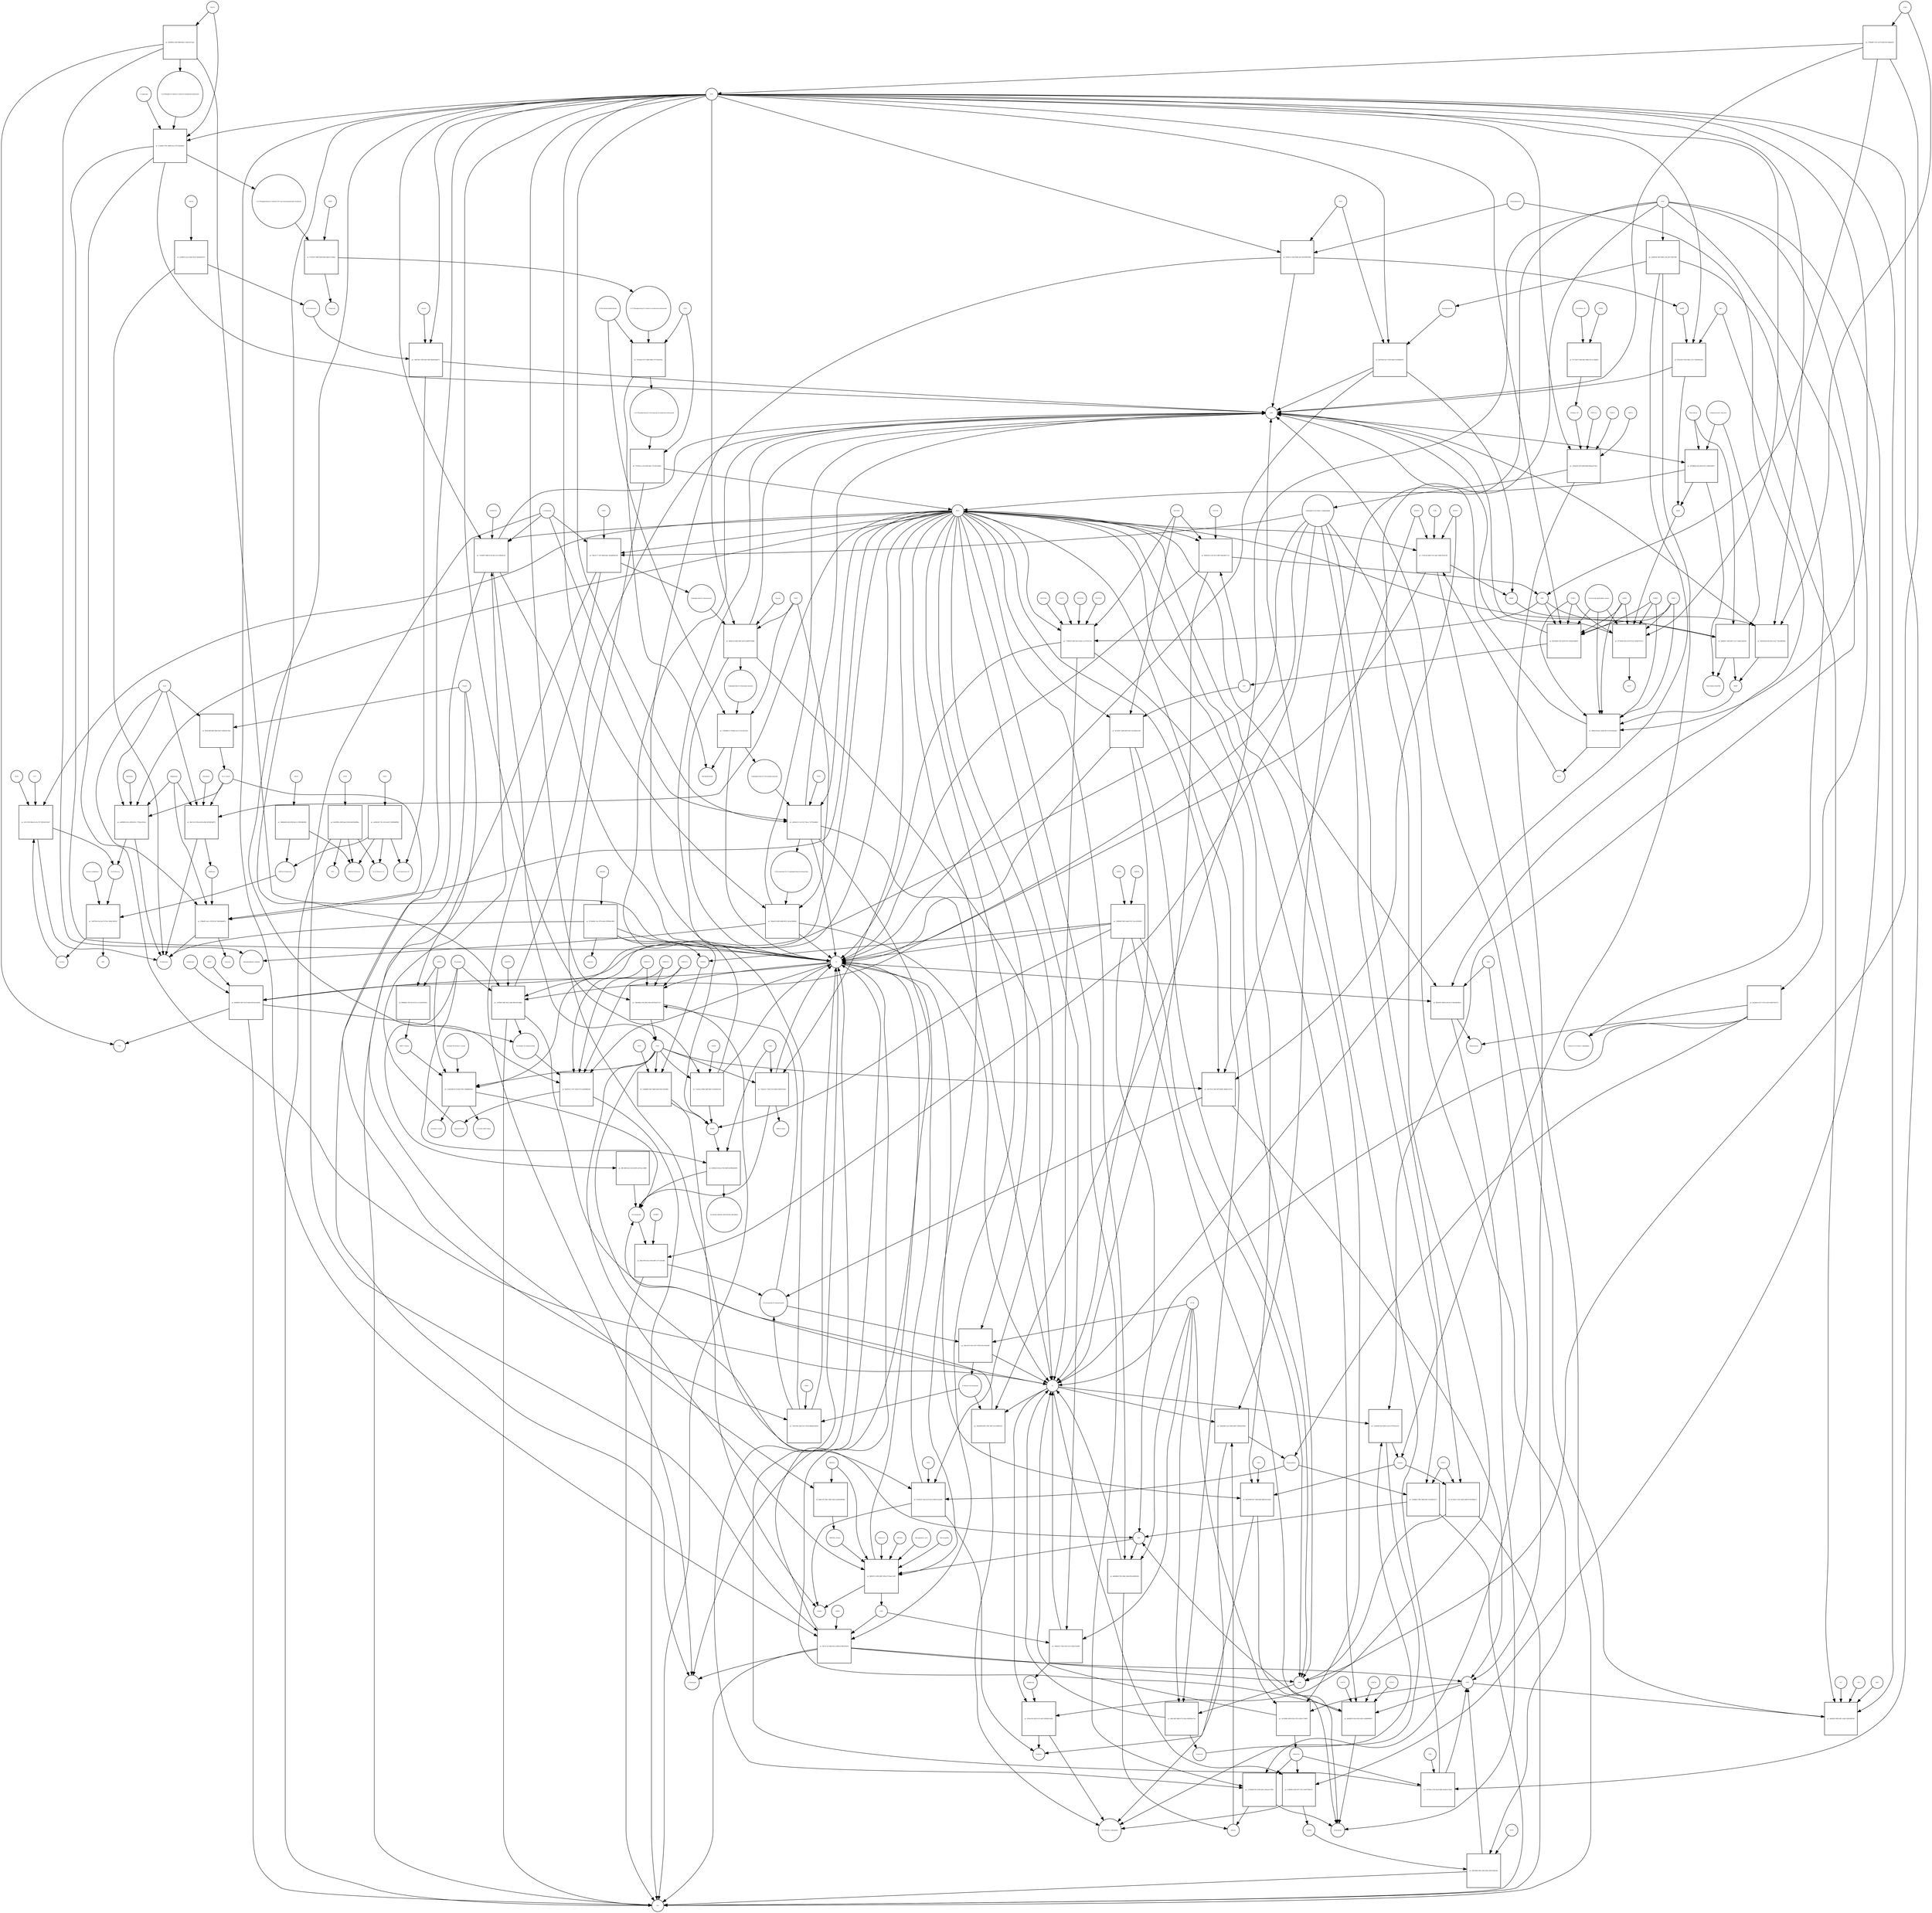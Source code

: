 strict digraph  {
"pr_ecf8815f-eaca-43a6-8128-7ba9abef1672" [annotation="", bipartite=1, cls=process, fontsize=4, label="pr_ecf8815f-eaca-43a6-8128-7ba9abef1672", shape=square];
"D-Galactose" [annotation="urn_miriam_obo.chebi_CHEBI%3A27667|urn_miriam_pubchem.compound_439353", bipartite=0, cls="simple chemical", fontsize=4, label="D-Galactose", shape=circle];
"Î±-D-Galactose" [annotation="urn_miriam_obo.chebi_CHEBI%3A28061|urn_miriam_pubchem.compound_439357", bipartite=0, cls="simple chemical", fontsize=4, label="Î±-D-Galactose", shape=circle];
GALM [annotation="", bipartite=0, cls=macromolecule, fontsize=4, label=GALM, shape=circle];
"pr_c08074dc-2390-4de5-bff9-00e801dbd572" [annotation="", bipartite=1, cls=process, fontsize=4, label="pr_c08074dc-2390-4de5-bff9-00e801dbd572", shape=square];
"Î±-D-Galactose-1P" [annotation="urn_miriam_obo.chebi_CHEBI%3A17973|urn_miriam_pubchem.compound_123912", bipartite=0, cls="simple chemical", fontsize=4, label="Î±-D-Galactose-1P", shape=circle];
GALK1 [annotation="", bipartite=0, cls=macromolecule, fontsize=4, label=GALK1, shape=circle];
ATP [annotation="urn_miriam_obo.chebi_CHEBI%3A15422|urn_miriam_pubchem.compound_5957", bipartite=0, cls="simple chemical", fontsize=4, label=ATP, shape=circle];
ADP [annotation="urn_miriam_obo.chebi_CHEBI%3A16761|urn_miriam_pubchem.compound_6022", bipartite=0, cls="simple chemical", fontsize=4, label=ADP, shape=circle];
"pr_ca828c66-714c-4114-a0e7-05485bbff9d2" [annotation="", bipartite=1, cls=process, fontsize=4, label="pr_ca828c66-714c-4114-a0e7-05485bbff9d2", shape=square];
"UDP-Î±-D-Galactose" [annotation="urn_miriam_obo.chebi_CHEBI%3A66914|urn_miriam_pubchem.compound_18068", bipartite=0, cls="simple chemical", fontsize=4, label="UDP-Î±-D-Galactose", shape=circle];
GALT [annotation="", bipartite=0, cls=macromolecule, fontsize=4, label=GALT, shape=circle];
"UDP-Î±-D-Glucose" [annotation="urn_miriam_obo.chebi_CHEBI%3A46229|urn_miriam_pubchem.compound_8629", bipartite=0, cls="simple chemical", fontsize=4, label="UDP-Î±-D-Glucose", shape=circle];
"Î±-D-Glucose-1-P" [annotation="urn_miriam_obo.chebi_CHEBI%3A29042|urn_miriam_pubchem.compound_439165", bipartite=0, cls="simple chemical", fontsize=4, label="Î±-D-Glucose-1-P", shape=circle];
"pr_6a02099c-d308-4aa3-8146-8a8156ef68ac" [annotation="", bipartite=1, cls=process, fontsize=4, label="pr_6a02099c-d308-4aa3-8146-8a8156ef68ac", shape=square];
UGP2 [annotation="", bipartite=0, cls=macromolecule, fontsize=4, label=UGP2, shape=circle];
PPi [annotation="urn_miriam_obo.chebi_CHEBI%3A18361|urn_miriam_pubchem.compound_644102", bipartite=0, cls="simple chemical", fontsize=4, label=PPi, shape=circle];
UTP [annotation="urn_miriam_obo.chebi_CHEBI%3A15713|urn_miriam_pubchem.compound_6133", bipartite=0, cls="simple chemical", fontsize=4, label=UTP, shape=circle];
"pr_1840da9d-b144-4538-8ec3-c55855df439d" [annotation="", bipartite=1, cls=process, fontsize=4, label="pr_1840da9d-b144-4538-8ec3-c55855df439d", shape=square];
GALE [annotation="", bipartite=0, cls=macromolecule, fontsize=4, label=GALE, shape=circle];
Lactose [annotation="urn_miriam_obo.chebi_CHEBI%3A17716|urn_miriam_pubchem.compound_440995", bipartite=0, cls="simple chemical", fontsize=4, label=Lactose, shape=circle];
"pr_e47cc952-8beb-4cc8-a747-5833e47e50e7" [annotation="", bipartite=1, cls=process, fontsize=4, label="pr_e47cc952-8beb-4cc8-a747-5833e47e50e7", shape=square];
GLB1 [annotation="", bipartite=0, cls=macromolecule, fontsize=4, label=GLB1, shape=circle];
LCT [annotation="", bipartite=0, cls=macromolecule, fontsize=4, label=LCT, shape=circle];
H2O [annotation="urn_miriam_obo.chebi_CHEBI%3A15377|urn_miriam_pubchem.compound_962", bipartite=0, cls="simple chemical", fontsize=4, label=H2O, shape=circle];
"Î±-D-Glucose" [annotation="urn_miriam_obo.chebi_CHEBI%3A28102|urn_miriam_pubchem.compound_79025", bipartite=0, cls="simple chemical", fontsize=4, label="Î±-D-Glucose", shape=circle];
"pr_25144d46-c1dc-47f4-a0e6-63f099ee3805" [annotation="", bipartite=1, cls=process, fontsize=4, label="pr_25144d46-c1dc-47f4-a0e6-63f099ee3805", shape=square];
Galacitol [annotation="urn_miriam_obo.chebi_CHEBI%3A16813|urn_miriam_pubchem.compound_11850", bipartite=0, cls="simple chemical", fontsize=4, label=Galacitol, shape=circle];
AKR1B1 [annotation="", bipartite=0, cls=macromolecule, fontsize=4, label=AKR1B1, shape=circle];
NADP [annotation="urn_miriam_obo.chebi_CHEBI%3A18009|urn_miriam_pubchem.compound_5886", bipartite=0, cls="simple chemical", fontsize=4, label=NADP, shape=circle];
NADPH [annotation="urn_miriam_obo.chebi_CHEBI%3A16474|urn_miriam_pubchem.compound_5884", bipartite=0, cls="simple chemical", fontsize=4, label=NADPH, shape=circle];
H [annotation="urn_miriam_obo.chebi_CHEBI%3A24636|urn_miriam_pubchem.compound_1038", bipartite=0, cls="simple chemical", fontsize=4, label=H, shape=circle];
Melibiose [annotation="urn_miriam_obo.chebi_CHEBI%3A28053|urn_miriam_pubchem.compound_440658", bipartite=0, cls="simple chemical", fontsize=4, label=Melibiose, shape=circle];
"pr_ea084942-62ce-459b-b53c-17542ac025ea" [annotation="", bipartite=1, cls=process, fontsize=4, label="pr_ea084942-62ce-459b-b53c-17542ac025ea", shape=square];
GLA [annotation="", bipartite=0, cls=macromolecule, fontsize=4, label=GLA, shape=circle];
GLA_Nsp14 [annotation="", bipartite=0, cls=complex, fontsize=4, label=GLA_Nsp14, shape=circle];
Migalastat [annotation="urn_miriam_pubmed_10866822|urn_miriam_obo.chebi_CHEBI%3A135923|urn_miriam_pubchem.compound_176077", bipartite=0, cls="simple chemical", fontsize=4, label=Migalastat, shape=circle];
Raffinose [annotation="urn_miriam_obo.chebi_CHEBI%3A16634|urn_miriam_pubchem.compound_439242", bipartite=0, cls="simple chemical", fontsize=4, label=Raffinose, shape=circle];
"pr_238baffc-4a1c-474f-8126-7b9d14bbd87a" [annotation="", bipartite=1, cls=process, fontsize=4, label="pr_238baffc-4a1c-474f-8126-7b9d14bbd87a", shape=square];
Sucrose [annotation="urn_miriam_obo.chebi_CHEBI%3A17992|urn_miriam_pubchem.compound_5988", bipartite=0, cls="simple chemical", fontsize=4, label=Sucrose, shape=circle];
"pr_7a9075e9-01af-4a75-b74a-2364fc564324" [annotation="", bipartite=1, cls=process, fontsize=4, label="pr_7a9075e9-01af-4a75-b74a-2364fc564324", shape=square];
"lactose synthetase" [annotation="", bipartite=0, cls=complex, fontsize=4, label="lactose synthetase", shape=circle];
UDP [annotation="urn_miriam_obo.chebi_CHEBI%3A17659|urn_miriam_pubchem.compound_6031", bipartite=0, cls="simple chemical", fontsize=4, label=UDP, shape=circle];
Stachyose [annotation="urn_miriam_obo.chebi_CHEBI%3A17164|urn_miriam_pubchem.compound_439531", bipartite=0, cls="simple chemical", fontsize=4, label=Stachyose, shape=circle];
"pr_46e7cb12-f9cd-4c40-a00d-5832902d4f73" [annotation="", bipartite=1, cls=process, fontsize=4, label="pr_46e7cb12-f9cd-4c40-a00d-5832902d4f73", shape=square];
NAD [annotation="urn_miriam_obo.chebi_CHEBI%3A15846|urn_miriam_pubchem.compound_5892", bipartite=0, cls="simple chemical", fontsize=4, label=NAD, shape=circle];
"pr_17aa9ca3-8962-4dff-9842-47a405f9cb38" [annotation="", bipartite=1, cls=process, fontsize=4, label="pr_17aa9ca3-8962-4dff-9842-47a405f9cb38", shape=square];
NADK [annotation="", bipartite=0, cls=macromolecule, fontsize=4, label=NADK, shape=circle];
"pr_c90d4f86-43b7-4dd4-b285-830c5347d69c" [annotation="", bipartite=1, cls=process, fontsize=4, label="pr_c90d4f86-43b7-4dd4-b285-830c5347d69c", shape=square];
NADH [annotation="urn_miriam_obo.chebi_CHEBI%3A16908|urn_miriam_pubchem.compound_439153", bipartite=0, cls="simple chemical", fontsize=4, label=NADH, shape=circle];
NNT [annotation="", bipartite=0, cls=macromolecule, fontsize=4, label=NNT, shape=circle];
"Deamino-NAD" [annotation="urn_miriam_obo.chebi_CHEBI%3A18304|urn_miriam_pubchem.compound_135421870", bipartite=0, cls="simple chemical", fontsize=4, label="Deamino-NAD", shape=circle];
"pr_75164872-9b80-47a6-b9c3-4117d92a9ced" [annotation="", bipartite=1, cls=process, fontsize=4, label="pr_75164872-9b80-47a6-b9c3-4117d92a9ced", shape=square];
NADSYN1 [annotation=urn_miriam_pubmed_12547821, bipartite=0, cls=macromolecule, fontsize=4, label=NADSYN1, shape=circle];
"L-Glutamine" [annotation="urn_miriam_obo.chebi_CHEBI%3A18050|urn_miriam_pubchem.compound_5961", bipartite=0, cls="simple chemical", fontsize=4, label="L-Glutamine", shape=circle];
"L-Glutamate" [annotation="urn_miriam_obo.chebi_CHEBI%3A16015|urn_miriam_pubchem.compound_33032", bipartite=0, cls="simple chemical", fontsize=4, label="L-Glutamate", shape=circle];
"Nicotinamide D-ribonucleotide" [annotation="urn_miriam_obo.chebi_CHEBI%3A16171|urn_miriam_pubchem.compound_14180", bipartite=0, cls="simple chemical", fontsize=4, label="Nicotinamide D-ribonucleotide", shape=circle];
"pr_7db186be-e593-400c-bfed-48792a637a73" [annotation="", bipartite=1, cls=process, fontsize=4, label="pr_7db186be-e593-400c-bfed-48792a637a73", shape=square];
NMNAT2 [annotation=urn_miriam_pubmed_12359228, bipartite=0, cls=macromolecule, fontsize=4, label=NMNAT2, shape=circle];
NMNAT1 [annotation=urn_miriam_pubmed_12359228, bipartite=0, cls=macromolecule, fontsize=4, label=NMNAT1, shape=circle];
NMNAT3 [annotation=urn_miriam_pubmed_17402747, bipartite=0, cls=macromolecule, fontsize=4, label=NMNAT3, shape=circle];
"pr_c81707a3-3992-4f78-8d4f-c8b4dcc95754" [annotation="", bipartite=1, cls=process, fontsize=4, label="pr_c81707a3-3992-4f78-8d4f-c8b4dcc95754", shape=square];
ENPP1 [annotation="", bipartite=0, cls=macromolecule, fontsize=4, label=ENPP1, shape=circle];
ENPP3 [annotation="", bipartite=0, cls=macromolecule, fontsize=4, label=ENPP3, shape=circle];
AMP [annotation="urn_miriam_obo.chebi_CHEBI%3A16027|urn_miriam_pubchem.compound_6083", bipartite=0, cls="simple chemical", fontsize=4, label=AMP, shape=circle];
"N-Ribosyl-nicotinamide" [annotation="urn_miriam_obo.chebi_CHEBI%3A15927|urn_miriam_pubchem.compound_439924", bipartite=0, cls="simple chemical", fontsize=4, label="N-Ribosyl-nicotinamide", shape=circle];
"pr_738210ba-3ab2-41c2-9229-d0dda0c8a634" [annotation="", bipartite=1, cls=process, fontsize=4, label="pr_738210ba-3ab2-41c2-9229-d0dda0c8a634", shape=square];
NRK1 [annotation="", bipartite=0, cls=macromolecule, fontsize=4, label=NRK1, shape=circle];
"pr_5bdcd37d-1be5-4527-87b9-a91ecf0aef8d" [annotation="", bipartite=1, cls=process, fontsize=4, label="pr_5bdcd37d-1be5-4527-87b9-a91ecf0aef8d", shape=square];
NT5E [annotation=urn_miriam_pubmed_2848759, bipartite=0, cls=macromolecule, fontsize=4, label=NT5E, shape=circle];
Pi [annotation="urn_miriam_obo.chebi_CHEBI%3A18367|urn_miriam_pubchem.compound_1061", bipartite=0, cls="simple chemical", fontsize=4, label=Pi, shape=circle];
Nicotinate [annotation="urn_miriam_obo.chebi_CHEBI%3A32544|urn_miriam_pubchem.compound_937", bipartite=0, cls="simple chemical", fontsize=4, label=Nicotinate, shape=circle];
"pr_62483ec0-6e5a-476e-9d38-dc9850a83f45" [annotation="", bipartite=1, cls=process, fontsize=4, label="pr_62483ec0-6e5a-476e-9d38-dc9850a83f45", shape=square];
Nicotinamide [annotation="urn_miriam_obo.chebi_CHEBI%3A17154|urn_miriam_pubchem.compound_936", bipartite=0, cls="simple chemical", fontsize=4, label=Nicotinamide, shape=circle];
CD38 [annotation=urn_miriam_pubmed_16690024, bipartite=0, cls=macromolecule, fontsize=4, label=CD38, shape=circle];
"nicotinate-adenine dinucleotide phosphate" [annotation="urn_miriam_obo.chebi_CHEBI%3A75967|urn_miriam_pubchem.compound_71768143", bipartite=0, cls="simple chemical", fontsize=4, label="nicotinate-adenine dinucleotide phosphate", shape=circle];
"pr_db4a7059-d5ce-4164-b9ff-1e77c2fa54fb" [annotation="", bipartite=1, cls=process, fontsize=4, label="pr_db4a7059-d5ce-4164-b9ff-1e77c2fa54fb", shape=square];
NAMPT [annotation="", bipartite=0, cls=macromolecule, fontsize=4, label=NAMPT, shape=circle];
"5-phospho-Î±-D-ribose 1-diphosphate" [annotation="urn_miriam_obo.chebi_CHEBI%3A17111|urn_miriam_pubchem.compound_7339", bipartite=0, cls="simple chemical", fontsize=4, label="5-phospho-Î±-D-ribose 1-diphosphate", shape=circle];
"pr_5b4a993d-093c-493c-9813-6e1a58f5fc29" [annotation="", bipartite=1, cls=process, fontsize=4, label="pr_5b4a993d-093c-493c-9813-6e1a58f5fc29", shape=square];
PNP [annotation="", bipartite=0, cls=macromolecule, fontsize=4, label=PNP, shape=circle];
"Î±-D-Ribose 1-phosphate" [annotation="urn_miriam_obo.chebi_CHEBI%3A16300|urn_miriam_pubchem.compound_439236", bipartite=0, cls="simple chemical", fontsize=4, label="Î±-D-Ribose 1-phosphate", shape=circle];
"pr_cc0a6380-b574-45d2-879e-c08df8b009a3" [annotation="", bipartite=1, cls=process, fontsize=4, label="pr_cc0a6380-b574-45d2-879e-c08df8b009a3", shape=square];
SIRT5 [annotation=urn_miriam_pubmed_17694089, bipartite=0, cls=macromolecule, fontsize=4, label=SIRT5, shape=circle];
SIRT5_Nsp14 [annotation="", bipartite=0, cls=complex, fontsize=4, label=SIRT5_Nsp14, shape=circle];
"Histone N6-acetyl-L-lysine" [annotation="urn_miriam_pubchem.substance_5094", bipartite=0, cls="simple chemical", fontsize=4, label="Histone N6-acetyl-L-lysine", shape=circle];
"O-Acetyl-ADP-ribose" [annotation="urn_miriam_obo.chebi_CHEBI%3A76279|urn_miriam_pubchem.compound_72193709", bipartite=0, cls="simple chemical", fontsize=4, label="O-Acetyl-ADP-ribose", shape=circle];
"Histone-L-lysine" [annotation="urn_miriam_obo.chebi_CHEBI%3A5738|urn_miriam_pubchem.substance_5447|urn_miriam_pubchem.substance_223439948", bipartite=0, cls="simple chemical", fontsize=4, label="Histone-L-lysine", shape=circle];
"pr_733a3ce1-728e-4155-85b8-f1fb053195af" [annotation="", bipartite=1, cls=process, fontsize=4, label="pr_733a3ce1-728e-4155-85b8-f1fb053195af", shape=square];
"ADP-D-ribose" [annotation="urn_miriam_obo.chebi_CHEBI%3A16960|urn_miriam_pubchem.compound_33576", bipartite=0, cls="simple chemical", fontsize=4, label="ADP-D-ribose", shape=circle];
"Nicotinate D-ribonucleotide" [annotation="urn_miriam_obo.chebi_CHEBI%3A15763|urn_miriam_pubchem.compound_121992", bipartite=0, cls="simple chemical", fontsize=4, label="Nicotinate D-ribonucleotide", shape=circle];
"pr_56e007d1-2797-4cb8-9774-ea68f9865a4f" [annotation="", bipartite=1, cls=process, fontsize=4, label="pr_56e007d1-2797-4cb8-9774-ea68f9865a4f", shape=square];
Quinolinate [annotation="urn_miriam_obo.chebi_CHEBI%3A16675|urn_miriam_pubchem.compound_1066", bipartite=0, cls="simple chemical", fontsize=4, label=Quinolinate, shape=circle];
"pr_8284df59-3d41-4c03-a84d-81614ecda83d" [annotation="", bipartite=1, cls=process, fontsize=4, label="pr_8284df59-3d41-4c03-a84d-81614ecda83d", shape=square];
QPRT [annotation="", bipartite=0, cls=macromolecule, fontsize=4, label=QPRT, shape=circle];
CO2 [annotation="urn_miriam_obo.chebi_CHEBI%3A16526|urn_miriam_pubchem.compound_280", bipartite=0, cls="simple chemical", fontsize=4, label=CO2, shape=circle];
"pr_cef3b0fc-f4b9-4322-a9d4-890ce87e888a" [annotation="", bipartite=1, cls=process, fontsize=4, label="pr_cef3b0fc-f4b9-4322-a9d4-890ce87e888a", shape=square];
NAPRT1 [annotation="", bipartite=0, cls=macromolecule, fontsize=4, label=NAPRT1, shape=circle];
"pr_48fc34f6-dec0-4c25-b9f3-a2012accdb98" [annotation="", bipartite=1, cls=process, fontsize=4, label="pr_48fc34f6-dec0-4c25-b9f3-a2012accdb98", shape=square];
"Î±D-Ribose 1P" [annotation="urn_miriam_obo.chebi_CHEBI%3A16300|urn_miriam_pubchem.compound_439236", bipartite=0, cls="simple chemical", fontsize=4, label="Î±D-Ribose 1P", shape=circle];
"pr_b717a6c9-13dd-4bbc-868a-421cce3bd852" [annotation="", bipartite=1, cls=process, fontsize=4, label="pr_b717a6c9-13dd-4bbc-868a-421cce3bd852", shape=square];
"D-Ribose 5P" [annotation="urn_miriam_obo.chebi_CHEBI%3A78679|urn_miriam_pubchem.compound_439167", bipartite=0, cls="simple chemical", fontsize=4, label="D-Ribose 5P", shape=circle];
PGM2 [annotation="", bipartite=0, cls=macromolecule, fontsize=4, label=PGM2, shape=circle];
"pr_c93afa93-0276-4fd6-8404-b9deaef72b1c" [annotation="", bipartite=1, cls=process, fontsize=4, label="pr_c93afa93-0276-4fd6-8404-b9deaef72b1c", shape=square];
PRPS1 [annotation="", bipartite=0, cls=macromolecule, fontsize=4, label=PRPS1, shape=circle];
PRPS2 [annotation="", bipartite=0, cls=macromolecule, fontsize=4, label=PRPS2, shape=circle];
PRPS1L1 [annotation="", bipartite=0, cls=macromolecule, fontsize=4, label=PRPS1L1, shape=circle];
"pr_78bc5c77-1d7f-4828-8ebc-2ba4b8585c6a" [annotation="", bipartite=1, cls=process, fontsize=4, label="pr_78bc5c77-1d7f-4828-8ebc-2ba4b8585c6a", shape=square];
"5-phospho-beta-D-ribosylamine" [annotation="urn_miriam_obo.chebi_CHEBI%3A37737|urn_miriam_pubchem.compound_439905", bipartite=0, cls="simple chemical", fontsize=4, label="5-phospho-beta-D-ribosylamine", shape=circle];
PPAT [annotation="", bipartite=0, cls=macromolecule, fontsize=4, label=PPAT, shape=circle];
"pr_09afac2e-848a-4f83-ae63-ea668707b9b4" [annotation="", bipartite=1, cls=process, fontsize=4, label="pr_09afac2e-848a-4f83-ae63-ea668707b9b4", shape=square];
"5-phospho-beta-D-ribosylglycinamide" [annotation="urn_miriam_obo.chebi_CHEBI%3A143788|urn_miriam_pubchem.compound_129630972", bipartite=0, cls="simple chemical", fontsize=4, label="5-phospho-beta-D-ribosylglycinamide", shape=circle];
GART [annotation="", bipartite=0, cls=macromolecule, fontsize=4, label=GART, shape=circle];
Glycine [annotation="urn_miriam_obo.chebi_CHEBI%3A15428|urn_miriam_pubchem.compound_750", bipartite=0, cls="simple chemical", fontsize=4, label=Glycine, shape=circle];
"pr_37d584f6-ec74-464e-a2cf-a71ec04c36ce" [annotation="", bipartite=1, cls=process, fontsize=4, label="pr_37d584f6-ec74-464e-a2cf-a71ec04c36ce", shape=square];
"5-phosphoribosyl-N-formylglycinamide" [annotation="urn_miriam_pubchem.compound_129652037", bipartite=0, cls="simple chemical", fontsize=4, label="5-phosphoribosyl-N-formylglycinamide", shape=circle];
"10-Formyltetrahydrofolate" [annotation="urn_miriam_obo.chebi_CHEBI%3A15637|urn_miriam_pubchem.compound_135450591", bipartite=0, cls="simple chemical", fontsize=4, label="10-Formyltetrahydrofolate", shape=circle];
Tetrahydrofolate [annotation="urn_miriam_obo.chebi_CHEBI%3A67016|urn_miriam_pubchem.compound_135444742", bipartite=0, cls="simple chemical", fontsize=4, label=Tetrahydrofolate, shape=circle];
"pr_eb242e32-11e3-4217-8eca-7cf7322adb41" [annotation="", bipartite=1, cls=process, fontsize=4, label="pr_eb242e32-11e3-4217-8eca-7cf7322adb41", shape=square];
"2-(Formamido)-N1-(5'-phosphoribosyl)acetamidine" [annotation="urn_miriam_pubchem.compound_5462266", bipartite=0, cls="simple chemical", fontsize=4, label="2-(Formamido)-N1-(5'-phosphoribosyl)acetamidine", shape=circle];
PFAS [annotation="", bipartite=0, cls=macromolecule, fontsize=4, label=PFAS, shape=circle];
"pr_74b4a2f3-b683-4688-8055-18c0e23b664d" [annotation="", bipartite=1, cls=process, fontsize=4, label="pr_74b4a2f3-b683-4688-8055-18c0e23b664d", shape=square];
"Aminoimidazole ribotide" [annotation="urn_miriam_obo.chebi_CHEBI%3A138560|urn_miriam_pubchem.compound_161500", bipartite=0, cls="simple chemical", fontsize=4, label="Aminoimidazole ribotide", shape=circle];
"pr_0b2899e3-e6f9-498d-84b1-c240c4a71aed" [annotation="", bipartite=1, cls=process, fontsize=4, label="pr_0b2899e3-e6f9-498d-84b1-c240c4a71aed", shape=square];
"1-(5-Phospho-D-ribosyl)-5-amino-4-imidazolecarboxylate" [annotation="urn_miriam_obo.chebi_CHEBI%3A28413|urn_miriam_pubchem.compound_165388", bipartite=0, cls="simple chemical", fontsize=4, label="1-(5-Phospho-D-ribosyl)-5-amino-4-imidazolecarboxylate", shape=circle];
PAICS [annotation="", bipartite=0, cls=macromolecule, fontsize=4, label=PAICS, shape=circle];
"pr_f13afb41-0781-4608-81e2-27b733a9dbe4" [annotation="", bipartite=1, cls=process, fontsize=4, label="pr_f13afb41-0781-4608-81e2-27b733a9dbe4", shape=square];
"1-(5'-Phosphoribosyl)-5-amino-4-(N-succinocarboxamide)-imidazole" [annotation="urn_miriam_obo.chebi_CHEBI%3A18319|urn_miriam_pubchem.compound_160666", bipartite=0, cls="simple chemical", fontsize=4, label="1-(5'-Phosphoribosyl)-5-amino-4-(N-succinocarboxamide)-imidazole", shape=circle];
"L-Aspartate" [annotation="urn_miriam_obo.chebi_CHEBI%3A17053|urn_miriam_pubchem.compound_5960", bipartite=0, cls="simple chemical", fontsize=4, label="L-Aspartate", shape=circle];
"pr_6734507e-899f-4e00-846a-b82911c546ae" [annotation="", bipartite=1, cls=process, fontsize=4, label="pr_6734507e-899f-4e00-846a-b82911c546ae", shape=square];
"1-(5'-Phosphoribosyl)-5-amino-4-imidazolecarboxamide" [annotation="urn_miriam_obo.chebi_CHEBI%3A18406|urn_miriam_pubchem.compound_65110", bipartite=0, cls="simple chemical", fontsize=4, label="1-(5'-Phosphoribosyl)-5-amino-4-imidazolecarboxamide", shape=circle];
ADSL [annotation="", bipartite=0, cls=macromolecule, fontsize=4, label=ADSL, shape=circle];
Fumarate [annotation="urn_miriam_obo.chebi_CHEBI%3A29806|urn_miriam_pubchem.compound_5460307", bipartite=0, cls="simple chemical", fontsize=4, label=Fumarate, shape=circle];
"pr_51f1bead-337c-4666-9060-a707160a450a" [annotation="", bipartite=1, cls=process, fontsize=4, label="pr_51f1bead-337c-4666-9060-a707160a450a", shape=square];
"1-(5'-Phosphoribosyl)-5-formamido-4-imidazolecarboxamide" [annotation="urn_miriam_obo.chebi_CHEBI%3A18381|urn_miriam_pubchem.compound_166760", bipartite=0, cls="simple chemical", fontsize=4, label="1-(5'-Phosphoribosyl)-5-formamido-4-imidazolecarboxamide", shape=circle];
ATIC [annotation="", bipartite=0, cls=macromolecule, fontsize=4, label=ATIC, shape=circle];
"pr_7197d21a-c316-4026-b4a7-3311f01eb9d2" [annotation="", bipartite=1, cls=process, fontsize=4, label="pr_7197d21a-c316-4026-b4a7-3311f01eb9d2", shape=square];
IMP [annotation="urn_miriam_obo.chebi_CHEBI%3A17202|urn_miriam_pubchem.compound_135398640", bipartite=0, cls="simple chemical", fontsize=4, label=IMP, shape=circle];
"pr_84843311-4053-4b67-830e-8715bae11ef6" [annotation="", bipartite=1, cls=process, fontsize=4, label="pr_84843311-4053-4b67-830e-8715bae11ef6", shape=square];
XMP [annotation="urn_miriam_obo.chebi_CHEBI%3A15652|urn_miriam_pubchem.compound_73323", bipartite=0, cls="simple chemical", fontsize=4, label=XMP, shape=circle];
IMPDH1 [annotation="", bipartite=0, cls=macromolecule, fontsize=4, label=IMPDH1, shape=circle];
IMPDH2 [annotation="", bipartite=0, cls=macromolecule, fontsize=4, label=IMPDH2, shape=circle];
IMPDH2_Nsp14 [annotation="", bipartite=0, cls=complex, fontsize=4, label=IMPDH2_Nsp14, shape=circle];
"Mycophenolic acid" [annotation="urn_miriam_pubmed_5799033|urn_miriam_obo.chebi_CHEBI%3A168396|urn_miriam_pubchem.compound_446541", bipartite=0, cls="simple chemical", fontsize=4, label="Mycophenolic acid", shape=circle];
Merimepodib [annotation="urn_miriam_pubmed_10878288|urn_miriam_pubchem.compound_53241", bipartite=0, cls="simple chemical", fontsize=4, label=Merimepodib, shape=circle];
Ribavirin [annotation="urn_miriam_pubmed_22555152|urn_miriam_obo.chebi_CHEBI%3A63580|urn_miriam_pubchem.compound_37542", bipartite=0, cls="simple chemical", fontsize=4, label=Ribavirin, shape=circle];
"pr_db73c7a5-e984-4412-a69d-b1188239cde4" [annotation="", bipartite=1, cls=process, fontsize=4, label="pr_db73c7a5-e984-4412-a69d-b1188239cde4", shape=square];
GMP [annotation="urn_miriam_obo.chebi_CHEBI%3A17345|urn_miriam_pubchem.compound_135398631", bipartite=0, cls="simple chemical", fontsize=4, label=GMP, shape=circle];
GMPS [annotation=urn_miriam_pubmed_8089153, bipartite=0, cls=macromolecule, fontsize=4, label=GMPS, shape=circle];
"pr_e76b9d97-012c-4e79-b3b9-6f1c566d2e2f" [annotation="", bipartite=1, cls=process, fontsize=4, label="pr_e76b9d97-012c-4e79-b3b9-6f1c566d2e2f", shape=square];
GDP [annotation="urn_miriam_obo.chebi_CHEBI%3A17552|urn_miriam_pubchem.compound_135398619", bipartite=0, cls="simple chemical", fontsize=4, label=GDP, shape=circle];
GUK1 [annotation=urn_miriam_pubmed_8663313, bipartite=0, cls=macromolecule, fontsize=4, label=GUK1, shape=circle];
"pr_8bc604d3-1022-4878-9151-40ee6c06bfe0" [annotation="", bipartite=1, cls=process, fontsize=4, label="pr_8bc604d3-1022-4878-9151-40ee6c06bfe0", shape=square];
GTP [annotation="urn_miriam_obo.chebi_CHEBI%3A15996|urn_miriam_pubchem.compound_35398633", bipartite=0, cls="simple chemical", fontsize=4, label=GTP, shape=circle];
NME3 [annotation="", bipartite=0, cls=macromolecule, fontsize=4, label=NME3, shape=circle];
"Nucleoside diphosphate kinase" [annotation="", bipartite=0, cls=complex, fontsize=4, label="Nucleoside diphosphate kinase", shape=circle];
NME5 [annotation="", bipartite=0, cls=macromolecule, fontsize=4, label=NME5, shape=circle];
NME6 [annotation="", bipartite=0, cls=macromolecule, fontsize=4, label=NME6, shape=circle];
NME7 [annotation="", bipartite=0, cls=macromolecule, fontsize=4, label=NME7, shape=circle];
"pr_daf60ef1-1d08-4873-a1a7-e3db1a2dec00" [annotation="", bipartite=1, cls=process, fontsize=4, label="pr_daf60ef1-1d08-4873-a1a7-e3db1a2dec00", shape=square];
dGDP [annotation="urn_miriam_obo.chebi_CHEBI%3A28862|urn_miriam_pubchem.compound_135398595", bipartite=0, cls="simple chemical", fontsize=4, label=dGDP, shape=circle];
"ribonucleoside reductase" [annotation="", bipartite=0, cls=complex, fontsize=4, label="ribonucleoside reductase", shape=circle];
Thioredoxin [annotation="urn_miriam_obo.chebi_CHEBI%3A15033|urn_miriam_pubchem.substance_223441017|urn_miriam_pubchem.substance_3635", bipartite=0, cls="simple chemical", fontsize=4, label=Thioredoxin, shape=circle];
"Thioredoxin disulfide" [annotation="urn_miriam_obo.chebi_CHEBI%3A18191|urn_miriam_pubchem.substance_11533266|urn_miriam_pubchem.substance_3636", bipartite=0, cls="simple chemical", fontsize=4, label="Thioredoxin disulfide", shape=circle];
"pr_4fb81e9f-4e5c-4abd-8913-019c41baeab7" [annotation="", bipartite=1, cls=process, fontsize=4, label="pr_4fb81e9f-4e5c-4abd-8913-019c41baeab7", shape=square];
dGTP [annotation="urn_miriam_obo.chebi_CHEBI%3A16497|urn_miriam_pubchem.compound_135398599", bipartite=0, cls="simple chemical", fontsize=4, label=dGTP, shape=circle];
dGMP [annotation="urn_miriam_obo.chebi_CHEBI%3A16192|urn_miriam_pubchem.compound_135398597", bipartite=0, cls="simple chemical", fontsize=4, label=dGMP, shape=circle];
"pr_0ed332fd-fe5b-4223-acd1-729ca9802fbf" [annotation="", bipartite=1, cls=process, fontsize=4, label="pr_0ed332fd-fe5b-4223-acd1-729ca9802fbf", shape=square];
Deoxyguanosine [annotation="urn_miriam_obo.chebi_CHEBI%3A17172|urn_miriam_pubchem.compound_135398592", bipartite=0, cls="simple chemical", fontsize=4, label=Deoxyguanosine, shape=circle];
"pr_daf97de6-bcc5-4593-8dd2-91e5698e97fc" [annotation="", bipartite=1, cls=process, fontsize=4, label="pr_daf97de6-bcc5-4593-8dd2-91e5698e97fc", shape=square];
DCK [annotation="", bipartite=0, cls=macromolecule, fontsize=4, label=DCK, shape=circle];
"pr_ab585f28-36f0-4680-a76a-d9171b457d9f" [annotation="", bipartite=1, cls=process, fontsize=4, label="pr_ab585f28-36f0-4680-a76a-d9171b457d9f", shape=square];
Guanine [annotation="urn_miriam_obo.chebi_CHEBI%3A16235|urn_miriam_pubchem.compound_135398634", bipartite=0, cls="simple chemical", fontsize=4, label=Guanine, shape=circle];
"2-deoxy-Î±-D-ribose 1-phosphate" [annotation="urn_miriam_obo.chebi_CHEBI%3A28542|urn_miriam_pubchem.compound_439287", bipartite=0, cls="simple chemical", fontsize=4, label="2-deoxy-Î±-D-ribose 1-phosphate", shape=circle];
"pr_17ed123a-bdd7-47cf-ade7-b0ba7b33e336" [annotation="", bipartite=1, cls=process, fontsize=4, label="pr_17ed123a-bdd7-47cf-ade7-b0ba7b33e336", shape=square];
ITPA [annotation="", bipartite=0, cls=macromolecule, fontsize=4, label=ITPA, shape=circle];
"pr_917a42c1-514c-4d26-aa88-9719c069dcc5" [annotation="", bipartite=1, cls=process, fontsize=4, label="pr_917a42c1-514c-4d26-aa88-9719c069dcc5", shape=square];
HPRT1 [annotation="", bipartite=0, cls=macromolecule, fontsize=4, label=HPRT1, shape=circle];
Guanosine [annotation="urn_miriam_obo.chebi_CHEBI%3A16750|urn_miriam_pubchem.compound_135398635", bipartite=0, cls="simple chemical", fontsize=4, label=Guanosine, shape=circle];
"pr_c439f3d6-3fc6-4835-a21d-537f55ea5155" [annotation="", bipartite=1, cls=process, fontsize=4, label="pr_c439f3d6-3fc6-4835-a21d-537f55ea5155", shape=square];
"pr_e86c5d65-8db6-4715-85ae-bf49f34a17af" [annotation="", bipartite=1, cls=process, fontsize=4, label="pr_e86c5d65-8db6-4715-85ae-bf49f34a17af", shape=square];
"pr_f3842010-1c82-4e7a-98f5-a4fa3bb717c4" [annotation="", bipartite=1, cls=process, fontsize=4, label="pr_f3842010-1c82-4e7a-98f5-a4fa3bb717c4", shape=square];
ENTPD2 [annotation="", bipartite=0, cls=macromolecule, fontsize=4, label=ENTPD2, shape=circle];
NTPCR [annotation="", bipartite=0, cls=macromolecule, fontsize=4, label=NTPCR, shape=circle];
"pr_5e1305f1-3ab9-458f-b182-22e19ba2c264" [annotation="", bipartite=1, cls=process, fontsize=4, label="pr_5e1305f1-3ab9-458f-b182-22e19ba2c264", shape=square];
"pr_71900cf9-289f-4ec4-b36a-ccc27510cc59" [annotation="", bipartite=1, cls=process, fontsize=4, label="pr_71900cf9-289f-4ec4-b36a-ccc27510cc59", shape=square];
ENTPD4 [annotation="", bipartite=0, cls=macromolecule, fontsize=4, label=ENTPD4, shape=circle];
ENTPD5 [annotation="", bipartite=0, cls=macromolecule, fontsize=4, label=ENTPD5, shape=circle];
ENTPD6 [annotation="", bipartite=0, cls=macromolecule, fontsize=4, label=ENTPD6, shape=circle];
CANT1 [annotation="", bipartite=0, cls=macromolecule, fontsize=4, label=CANT1, shape=circle];
"pr_129094b7-f603-4ab8-b7d1-51ec62564293" [annotation="", bipartite=1, cls=process, fontsize=4, label="pr_129094b7-f603-4ab8-b7d1-51ec62564293", shape=square];
GMPR [annotation="", bipartite=0, cls=macromolecule, fontsize=4, label=GMPR, shape=circle];
GMPR2 [annotation="", bipartite=0, cls=macromolecule, fontsize=4, label=GMPR2, shape=circle];
Ammonium [annotation="urn_miriam_obo.chebi_CHEBI%3A28938|urn_miriam_pubchem.compound_223", bipartite=0, cls="simple chemical", fontsize=4, label=Ammonium, shape=circle];
"pr_4adbdf54-0344-4924-a82e-ee9b89f96b71" [annotation="", bipartite=1, cls=process, fontsize=4, label="pr_4adbdf54-0344-4924-a82e-ee9b89f96b71", shape=square];
AMDP2 [annotation="", bipartite=0, cls=macromolecule, fontsize=4, label=AMDP2, shape=circle];
AMPD1 [annotation="", bipartite=0, cls=macromolecule, fontsize=4, label=AMPD1, shape=circle];
AMPD3 [annotation="", bipartite=0, cls=macromolecule, fontsize=4, label=AMPD3, shape=circle];
"pr_c9b84215-79a9-41da-9a7e-f28a47a9affd" [annotation="", bipartite=1, cls=process, fontsize=4, label="pr_c9b84215-79a9-41da-9a7e-f28a47a9affd", shape=square];
Xanthosine [annotation="urn_miriam_obo.chebi_CHEBI%3A18107|urn_miriam_pubchem.compound_64959", bipartite=0, cls="simple chemical", fontsize=4, label=Xanthosine, shape=circle];
"pr_2418ca26-a639-4c25-ab52-fd93b451eb24" [annotation="", bipartite=1, cls=process, fontsize=4, label="pr_2418ca26-a639-4c25-ab52-fd93b451eb24", shape=square];
Xanthine [annotation="urn_miriam_obo.chebi_CHEBI%3A15318|urn_miriam_pubchem.compound_1188", bipartite=0, cls="simple chemical", fontsize=4, label=Xanthine, shape=circle];
"pr_da0b4b46-7b52-48dc-9a0d-801e40b63b36" [annotation="", bipartite=1, cls=process, fontsize=4, label="pr_da0b4b46-7b52-48dc-9a0d-801e40b63b36", shape=square];
Inosine [annotation="urn_miriam_obo.chebi_CHEBI%3A17596|urn_miriam_pubchem.compound_35398641", bipartite=0, cls="simple chemical", fontsize=4, label=Inosine, shape=circle];
"pr_cd64a966-22a5-49b9-b4d5-25fb3b21b0e0" [annotation="", bipartite=1, cls=process, fontsize=4, label="pr_cd64a966-22a5-49b9-b4d5-25fb3b21b0e0", shape=square];
Hypoxanthine [annotation="urn_miriam_obo.chebi_CHEBI%3A17368|urn_miriam_pubchem.compound_135398638", bipartite=0, cls="simple chemical", fontsize=4, label=Hypoxanthine, shape=circle];
"pr_f31dee47-2e2a-427e-8c23-0d5072e2ad53" [annotation="", bipartite=1, cls=process, fontsize=4, label="pr_f31dee47-2e2a-427e-8c23-0d5072e2ad53", shape=square];
XDH [annotation="", bipartite=0, cls=macromolecule, fontsize=4, label=XDH, shape=circle];
"pr_86a52999-fb17-459f-bafb-9d6e52e1ea62" [annotation="", bipartite=1, cls=process, fontsize=4, label="pr_86a52999-fb17-459f-bafb-9d6e52e1ea62", shape=square];
GDA [annotation="", bipartite=0, cls=macromolecule, fontsize=4, label=GDA, shape=circle];
"pr_7e26bb2c-f90c-44b6-bff5-21acbf8cdc72" [annotation="", bipartite=1, cls=process, fontsize=4, label="pr_7e26bb2c-f90c-44b6-bff5-21acbf8cdc72", shape=square];
Adenosine [annotation="urn_miriam_obo.chebi_CHEBI%3A16335|urn_miriam_pubchem.compound_60961", bipartite=0, cls="simple chemical", fontsize=4, label=Adenosine, shape=circle];
"pr_c210b08d-f2fa-429b-8e8e-2402aee57666" [annotation="", bipartite=1, cls=process, fontsize=4, label="pr_c210b08d-f2fa-429b-8e8e-2402aee57666", shape=square];
ADA [annotation="", bipartite=0, cls=macromolecule, fontsize=4, label=ADA, shape=circle];
"pr_c057fb0a-2354-4aad-94b4-eba6e0c185a6" [annotation="", bipartite=1, cls=process, fontsize=4, label="pr_c057fb0a-2354-4aad-94b4-eba6e0c185a6", shape=square];
ADK [annotation="", bipartite=0, cls=macromolecule, fontsize=4, label=ADK, shape=circle];
"pr_12e10b9b-2009-412b-a793-e350e7c7dd93" [annotation="", bipartite=1, cls=process, fontsize=4, label="pr_12e10b9b-2009-412b-a793-e350e7c7dd93", shape=square];
"pr_2a3fdfda-6618-4977-95c1-baf97706b131" [annotation="", bipartite=1, cls=process, fontsize=4, label="pr_2a3fdfda-6618-4977-95c1-baf97706b131", shape=square];
Adenine [annotation="urn_miriam_obo.chebi_CHEBI%3A16708|urn_miriam_pubchem.compound_190", bipartite=0, cls="simple chemical", fontsize=4, label=Adenine, shape=circle];
"pr_36b10844-5d0c-4d4a-904a-3b0515dbe5da" [annotation="", bipartite=1, cls=process, fontsize=4, label="pr_36b10844-5d0c-4d4a-904a-3b0515dbe5da", shape=square];
APRT [annotation="", bipartite=0, cls=macromolecule, fontsize=4, label=APRT, shape=circle];
"pr_5baf4623-845b-4ffc-a5db-5183622ff199" [annotation="", bipartite=1, cls=process, fontsize=4, label="pr_5baf4623-845b-4ffc-a5db-5183622ff199", shape=square];
AK5 [annotation="", bipartite=0, cls=macromolecule, fontsize=4, label=AK5, shape=circle];
AK7 [annotation="", bipartite=0, cls=macromolecule, fontsize=4, label=AK7, shape=circle];
AK1 [annotation="", bipartite=0, cls=macromolecule, fontsize=4, label=AK1, shape=circle];
AK8 [annotation="", bipartite=0, cls=macromolecule, fontsize=4, label=AK8, shape=circle];
"pr_aeeab0ca-8117-47a5-a1de-e20857463721" [annotation="", bipartite=1, cls=process, fontsize=4, label="pr_aeeab0ca-8117-47a5-a1de-e20857463721", shape=square];
Deoxyinosine [annotation="urn_miriam_obo.chebi_CHEBI%3A28997|urn_miriam_pubchem.compound_135398593", bipartite=0, cls="simple chemical", fontsize=4, label=Deoxyinosine, shape=circle];
Deoxyadenosine [annotation="urn_miriam_obo.chebi_CHEBI%3A17256|urn_miriam_pubchem.compound_13730", bipartite=0, cls="simple chemical", fontsize=4, label=Deoxyadenosine, shape=circle];
"pr_4f81fd91-8580-4c48-8c3f-502fa48298c4" [annotation="", bipartite=1, cls=process, fontsize=4, label="pr_4f81fd91-8580-4c48-8c3f-502fa48298c4", shape=square];
"pr_bcffb112-35a6-408d-ab1f-6630398c988e" [annotation="", bipartite=1, cls=process, fontsize=4, label="pr_bcffb112-35a6-408d-ab1f-6630398c988e", shape=square];
dAMP [annotation="urn_miriam_obo.chebi_CHEBI%3A17713|urn_miriam_pubchem.compound_12599", bipartite=0, cls="simple chemical", fontsize=4, label=dAMP, shape=circle];
"pr_855ad1e0-3454-48d1-a151-7eff2065a594" [annotation="", bipartite=1, cls=process, fontsize=4, label="pr_855ad1e0-3454-48d1-a151-7eff2065a594", shape=square];
dADP [annotation="urn_miriam_obo.chebi_CHEBI%3A16174|urn_miriam_pubchem.compound_188966", bipartite=0, cls="simple chemical", fontsize=4, label=dADP, shape=circle];
"pr_d774958e-f8ce-4370-87ae-5093b7f315ce" [annotation="", bipartite=1, cls=process, fontsize=4, label="pr_d774958e-f8ce-4370-87ae-5093b7f315ce", shape=square];
dATP [annotation="urn_miriam_obo.chebi_CHEBI%3A16284|urn_miriam_pubchem.compound_15993", bipartite=0, cls="simple chemical", fontsize=4, label=dATP, shape=circle];
"pr_387d8d94-4e3b-4f24-b7f1-cdf5b23f6f17" [annotation="", bipartite=1, cls=process, fontsize=4, label="pr_387d8d94-4e3b-4f24-b7f1-cdf5b23f6f17", shape=square];
"pr_868dfd5e-5f53-4e7d-81c5-a7ca65876054" [annotation="", bipartite=1, cls=process, fontsize=4, label="pr_868dfd5e-5f53-4e7d-81c5-a7ca65876054", shape=square];
Nsp14 [annotation="urn_miriam_doi_10.1101%2F2020.03.22.002386|urn_miriam_ncbiprotein_YP_009725309", bipartite=0, cls=macromolecule, fontsize=4, label=Nsp14, shape=circle];
"pr_9c5623b6-bbf0-4bbf-ba03-5544526c70d2" [annotation="", bipartite=1, cls=process, fontsize=4, label="pr_9c5623b6-bbf0-4bbf-ba03-5544526c70d2", shape=square];
"pr_bd8cc307-db1c-4061-a9e5-aeed021803bd" [annotation="", bipartite=1, cls=process, fontsize=4, label="pr_bd8cc307-db1c-4061-a9e5-aeed021803bd", shape=square];
"pr_ecf8815f-eaca-43a6-8128-7ba9abef1672" -> "D-Galactose"  [annotation="", interaction_type=production];
"pr_ecf8815f-eaca-43a6-8128-7ba9abef1672" -> "Î±-D-Galactose"  [annotation="", interaction_type=production];
"Î±-D-Galactose" -> "pr_c08074dc-2390-4de5-bff9-00e801dbd572"  [annotation="", interaction_type=consumption];
GALM -> "pr_ecf8815f-eaca-43a6-8128-7ba9abef1672"  [annotation="urn_miriam_pubmed_9778377|urn_miriam_pubmed_15026423|urn_miriam_kegg.reaction_R10619", interaction_type=catalysis];
"pr_c08074dc-2390-4de5-bff9-00e801dbd572" -> "Î±-D-Galactose-1P"  [annotation="", interaction_type=production];
"pr_c08074dc-2390-4de5-bff9-00e801dbd572" -> ADP  [annotation="", interaction_type=production];
GALK1 -> "pr_c08074dc-2390-4de5-bff9-00e801dbd572"  [annotation="urn_miriam_pubmed_14596685|urn_miriam_kegg.reaction_R01092", interaction_type=catalysis];
ATP -> "pr_c08074dc-2390-4de5-bff9-00e801dbd572"  [annotation="", interaction_type=consumption];
ATP -> "pr_17aa9ca3-8962-4dff-9842-47a405f9cb38"  [annotation="", interaction_type=consumption];
ATP -> "pr_75164872-9b80-47a6-b9c3-4117d92a9ced"  [annotation="", interaction_type=consumption];
ATP -> "pr_7db186be-e593-400c-bfed-48792a637a73"  [annotation="", interaction_type=consumption];
ATP -> "pr_738210ba-3ab2-41c2-9229-d0dda0c8a634"  [annotation="", interaction_type=consumption];
ATP -> "pr_56e007d1-2797-4cb8-9774-ea68f9865a4f"  [annotation="", interaction_type=consumption];
ATP -> "pr_cef3b0fc-f4b9-4322-a9d4-890ce87e888a"  [annotation="", interaction_type=consumption];
ATP -> "pr_c93afa93-0276-4fd6-8404-b9deaef72b1c"  [annotation="", interaction_type=consumption];
ATP -> "pr_09afac2e-848a-4f83-ae63-ea668707b9b4"  [annotation="", interaction_type=consumption];
ATP -> "pr_eb242e32-11e3-4217-8eca-7cf7322adb41"  [annotation="", interaction_type=consumption];
ATP -> "pr_74b4a2f3-b683-4688-8055-18c0e23b664d"  [annotation="", interaction_type=consumption];
ATP -> "pr_f13afb41-0781-4608-81e2-27b733a9dbe4"  [annotation="", interaction_type=consumption];
ATP -> "pr_db73c7a5-e984-4412-a69d-b1188239cde4"  [annotation="", interaction_type=consumption];
ATP -> "pr_8bc604d3-1022-4878-9151-40ee6c06bfe0"  [annotation="", interaction_type=consumption];
ATP -> "pr_4fb81e9f-4e5c-4abd-8913-019c41baeab7"  [annotation="", interaction_type=consumption];
ATP -> "pr_0ed332fd-fe5b-4223-acd1-729ca9802fbf"  [annotation="", interaction_type=consumption];
ATP -> "pr_daf97de6-bcc5-4593-8dd2-91e5698e97fc"  [annotation="", interaction_type=consumption];
ATP -> "pr_c057fb0a-2354-4aad-94b4-eba6e0c185a6"  [annotation="", interaction_type=consumption];
ATP -> "pr_5baf4623-845b-4ffc-a5db-5183622ff199"  [annotation="", interaction_type=consumption];
ATP -> "pr_bcffb112-35a6-408d-ab1f-6630398c988e"  [annotation="", interaction_type=consumption];
ATP -> "pr_855ad1e0-3454-48d1-a151-7eff2065a594"  [annotation="", interaction_type=consumption];
ATP -> "pr_d774958e-f8ce-4370-87ae-5093b7f315ce"  [annotation="", interaction_type=consumption];
ADP -> "pr_387d8d94-4e3b-4f24-b7f1-cdf5b23f6f17"  [annotation="", interaction_type=consumption];
"pr_ca828c66-714c-4114-a0e7-05485bbff9d2" -> "Î±-D-Galactose-1P"  [annotation="", interaction_type=production];
"pr_ca828c66-714c-4114-a0e7-05485bbff9d2" -> "UDP-Î±-D-Galactose"  [annotation="", interaction_type=production];
"pr_ca828c66-714c-4114-a0e7-05485bbff9d2" -> "UDP-Î±-D-Glucose"  [annotation="", interaction_type=production];
"pr_ca828c66-714c-4114-a0e7-05485bbff9d2" -> "Î±-D-Glucose-1-P"  [annotation="", interaction_type=production];
"UDP-Î±-D-Galactose" -> "pr_7a9075e9-01af-4a75-b74a-2364fc564324"  [annotation="", interaction_type=consumption];
GALT -> "pr_ca828c66-714c-4114-a0e7-05485bbff9d2"  [annotation="urn_miriam_kegg.reaction_R00955|urn_miriam_pubmed_13260264", interaction_type=catalysis];
"pr_6a02099c-d308-4aa3-8146-8a8156ef68ac" -> "UDP-Î±-D-Glucose"  [annotation="", interaction_type=production];
"pr_6a02099c-d308-4aa3-8146-8a8156ef68ac" -> "Î±-D-Glucose-1-P"  [annotation="", interaction_type=production];
"pr_6a02099c-d308-4aa3-8146-8a8156ef68ac" -> PPi  [annotation="", interaction_type=production];
"pr_6a02099c-d308-4aa3-8146-8a8156ef68ac" -> UTP  [annotation="", interaction_type=production];
UGP2 -> "pr_6a02099c-d308-4aa3-8146-8a8156ef68ac"  [annotation="urn_miriam_kegg.reaction_R00289|urn_miriam_pubmed_30816613", interaction_type=catalysis];
"pr_1840da9d-b144-4538-8ec3-c55855df439d" -> "UDP-Î±-D-Glucose"  [annotation="", interaction_type=production];
"pr_1840da9d-b144-4538-8ec3-c55855df439d" -> "UDP-Î±-D-Galactose"  [annotation="", interaction_type=production];
GALE -> "pr_1840da9d-b144-4538-8ec3-c55855df439d"  [annotation="urn_miriam_kegg.reaction_R00291|urn_miriam_pubmed_31827638", interaction_type=catalysis];
Lactose -> "pr_e47cc952-8beb-4cc8-a747-5833e47e50e7"  [annotation="", interaction_type=consumption];
"pr_e47cc952-8beb-4cc8-a747-5833e47e50e7" -> "D-Galactose"  [annotation="", interaction_type=production];
"pr_e47cc952-8beb-4cc8-a747-5833e47e50e7" -> "Î±-D-Glucose"  [annotation="", interaction_type=production];
GLB1 -> "pr_e47cc952-8beb-4cc8-a747-5833e47e50e7"  [annotation="urn_miriam_kegg.reaction_R01100|urn_miriam_kegg.reaction_R06114|urn_miriam_ec-code_3.2.1.108|urn_miriam_pubmed_5822067", interaction_type=catalysis];
LCT -> "pr_e47cc952-8beb-4cc8-a747-5833e47e50e7"  [annotation="urn_miriam_kegg.reaction_R01100|urn_miriam_kegg.reaction_R06114|urn_miriam_ec-code_3.2.1.108|urn_miriam_pubmed_5822067", interaction_type=catalysis];
H2O -> "pr_e47cc952-8beb-4cc8-a747-5833e47e50e7"  [annotation="", interaction_type=consumption];
H2O -> "pr_ea084942-62ce-459b-b53c-17542ac025ea"  [annotation="", interaction_type=consumption];
H2O -> "pr_238baffc-4a1c-474f-8126-7b9d14bbd87a"  [annotation="", interaction_type=consumption];
H2O -> "pr_46e7cb12-f9cd-4c40-a00d-5832902d4f73"  [annotation="", interaction_type=consumption];
H2O -> "pr_75164872-9b80-47a6-b9c3-4117d92a9ced"  [annotation="", interaction_type=consumption];
H2O -> "pr_c81707a3-3992-4f78-8d4f-c8b4dcc95754"  [annotation="", interaction_type=consumption];
H2O -> "pr_5bdcd37d-1be5-4527-87b9-a91ecf0aef8d"  [annotation="", interaction_type=consumption];
H2O -> "pr_cc0a6380-b574-45d2-879e-c08df8b009a3"  [annotation="", interaction_type=consumption];
H2O -> "pr_733a3ce1-728e-4155-85b8-f1fb053195af"  [annotation="", interaction_type=consumption];
H2O -> "pr_cef3b0fc-f4b9-4322-a9d4-890ce87e888a"  [annotation="", interaction_type=consumption];
H2O -> "pr_78bc5c77-1d7f-4828-8ebc-2ba4b8585c6a"  [annotation="", interaction_type=consumption];
H2O -> "pr_eb242e32-11e3-4217-8eca-7cf7322adb41"  [annotation="", interaction_type=consumption];
H2O -> "pr_84843311-4053-4b67-830e-8715bae11ef6"  [annotation="", interaction_type=consumption];
H2O -> "pr_db73c7a5-e984-4412-a69d-b1188239cde4"  [annotation="", interaction_type=consumption];
H2O -> "pr_17ed123a-bdd7-47cf-ade7-b0ba7b33e336"  [annotation="", interaction_type=consumption];
H2O -> "pr_e86c5d65-8db6-4715-85ae-bf49f34a17af"  [annotation="", interaction_type=consumption];
H2O -> "pr_f3842010-1c82-4e7a-98f5-a4fa3bb717c4"  [annotation="", interaction_type=consumption];
H2O -> "pr_5e1305f1-3ab9-458f-b182-22e19ba2c264"  [annotation="", interaction_type=consumption];
H2O -> "pr_71900cf9-289f-4ec4-b36a-ccc27510cc59"  [annotation="", interaction_type=consumption];
H2O -> "pr_4adbdf54-0344-4924-a82e-ee9b89f96b71"  [annotation="", interaction_type=consumption];
H2O -> "pr_c9b84215-79a9-41da-9a7e-f28a47a9affd"  [annotation="", interaction_type=consumption];
H2O -> "pr_da0b4b46-7b52-48dc-9a0d-801e40b63b36"  [annotation="", interaction_type=consumption];
H2O -> "pr_f31dee47-2e2a-427e-8c23-0d5072e2ad53"  [annotation="", interaction_type=consumption];
H2O -> "pr_86a52999-fb17-459f-bafb-9d6e52e1ea62"  [annotation="", interaction_type=consumption];
H2O -> "pr_c210b08d-f2fa-429b-8e8e-2402aee57666"  [annotation="", interaction_type=consumption];
H2O -> "pr_12e10b9b-2009-412b-a793-e350e7c7dd93"  [annotation="", interaction_type=consumption];
H2O -> "pr_4f81fd91-8580-4c48-8c3f-502fa48298c4"  [annotation="", interaction_type=consumption];
"Î±-D-Glucose" -> "pr_7a9075e9-01af-4a75-b74a-2364fc564324"  [annotation="", interaction_type=consumption];
"pr_25144d46-c1dc-47f4-a0e6-63f099ee3805" -> Galacitol  [annotation="", interaction_type=production];
"pr_25144d46-c1dc-47f4-a0e6-63f099ee3805" -> "D-Galactose"  [annotation="", interaction_type=production];
"pr_25144d46-c1dc-47f4-a0e6-63f099ee3805" -> NADP  [annotation="", interaction_type=production];
"pr_25144d46-c1dc-47f4-a0e6-63f099ee3805" -> NADPH  [annotation="", interaction_type=production];
"pr_25144d46-c1dc-47f4-a0e6-63f099ee3805" -> H  [annotation="", interaction_type=production];
AKR1B1 -> "pr_25144d46-c1dc-47f4-a0e6-63f099ee3805"  [annotation="urn_miriam_kegg.reaction_R01095|urn_miriam_pubmed_30201105", interaction_type=catalysis];
NADP -> "pr_62483ec0-6e5a-476e-9d38-dc9850a83f45"  [annotation="", interaction_type=consumption];
NADPH -> "pr_c90d4f86-43b7-4dd4-b285-830c5347d69c"  [annotation="", interaction_type=consumption];
H -> "pr_7db186be-e593-400c-bfed-48792a637a73"  [annotation="", interaction_type=consumption];
H -> "pr_56e007d1-2797-4cb8-9774-ea68f9865a4f"  [annotation="", interaction_type=consumption];
H -> "pr_8284df59-3d41-4c03-a84d-81614ecda83d"  [annotation="", interaction_type=consumption];
H -> "pr_4adbdf54-0344-4924-a82e-ee9b89f96b71"  [annotation="", interaction_type=consumption];
H -> "pr_86a52999-fb17-459f-bafb-9d6e52e1ea62"  [annotation="", interaction_type=consumption];
H -> "pr_c210b08d-f2fa-429b-8e8e-2402aee57666"  [annotation="", interaction_type=consumption];
H -> "pr_4f81fd91-8580-4c48-8c3f-502fa48298c4"  [annotation="", interaction_type=consumption];
Melibiose -> "pr_ea084942-62ce-459b-b53c-17542ac025ea"  [annotation="", interaction_type=consumption];
"pr_ea084942-62ce-459b-b53c-17542ac025ea" -> "Î±-D-Glucose"  [annotation="", interaction_type=production];
"pr_ea084942-62ce-459b-b53c-17542ac025ea" -> "D-Galactose"  [annotation="", interaction_type=production];
GLA -> "pr_ea084942-62ce-459b-b53c-17542ac025ea"  [annotation="urn_miriam_kegg.reaction_R01101|urn_miriam_pubmed_16661511|urn_miriam_pubmed_976079|urn_miriam_doi_10.1101%2F2020.03.22.002386|urn_miriam_pubmed_10866822", interaction_type=catalysis];
GLA -> "pr_238baffc-4a1c-474f-8126-7b9d14bbd87a"  [annotation="urn_miriam_kegg.reaction_R01103|urn_miriam_pubmed_976079|urn_miriam_pubmed_10866822|urn_miriam_doi_10.1101%2F2020.03.22.002386", interaction_type=catalysis];
GLA -> "pr_46e7cb12-f9cd-4c40-a00d-5832902d4f73"  [annotation="urn_miriam_kegg.reaction_R03634|urn_miriam_pubmed_976079|urn_miriam_doi_10.1101%2F2020.03.22.002386|urn_miriam_pubmed_10866822", interaction_type=catalysis];
GLA -> "pr_9c5623b6-bbf0-4bbf-ba03-5544526c70d2"  [annotation="", interaction_type=consumption];
GLA_Nsp14 -> "pr_ea084942-62ce-459b-b53c-17542ac025ea"  [annotation="urn_miriam_kegg.reaction_R01101|urn_miriam_pubmed_16661511|urn_miriam_pubmed_976079|urn_miriam_doi_10.1101%2F2020.03.22.002386|urn_miriam_pubmed_10866822", interaction_type=modulation];
GLA_Nsp14 -> "pr_238baffc-4a1c-474f-8126-7b9d14bbd87a"  [annotation="urn_miriam_kegg.reaction_R01103|urn_miriam_pubmed_976079|urn_miriam_pubmed_10866822|urn_miriam_doi_10.1101%2F2020.03.22.002386", interaction_type=modulation];
GLA_Nsp14 -> "pr_46e7cb12-f9cd-4c40-a00d-5832902d4f73"  [annotation="urn_miriam_kegg.reaction_R03634|urn_miriam_pubmed_976079|urn_miriam_doi_10.1101%2F2020.03.22.002386|urn_miriam_pubmed_10866822", interaction_type=modulation];
Migalastat -> "pr_ea084942-62ce-459b-b53c-17542ac025ea"  [annotation="urn_miriam_kegg.reaction_R01101|urn_miriam_pubmed_16661511|urn_miriam_pubmed_976079|urn_miriam_doi_10.1101%2F2020.03.22.002386|urn_miriam_pubmed_10866822", interaction_type=inhibition];
Migalastat -> "pr_238baffc-4a1c-474f-8126-7b9d14bbd87a"  [annotation="urn_miriam_kegg.reaction_R01103|urn_miriam_pubmed_976079|urn_miriam_pubmed_10866822|urn_miriam_doi_10.1101%2F2020.03.22.002386", interaction_type=inhibition];
Migalastat -> "pr_46e7cb12-f9cd-4c40-a00d-5832902d4f73"  [annotation="urn_miriam_kegg.reaction_R03634|urn_miriam_pubmed_976079|urn_miriam_doi_10.1101%2F2020.03.22.002386|urn_miriam_pubmed_10866822", interaction_type=inhibition];
Raffinose -> "pr_238baffc-4a1c-474f-8126-7b9d14bbd87a"  [annotation="", interaction_type=consumption];
"pr_238baffc-4a1c-474f-8126-7b9d14bbd87a" -> "D-Galactose"  [annotation="", interaction_type=production];
"pr_238baffc-4a1c-474f-8126-7b9d14bbd87a" -> Sucrose  [annotation="", interaction_type=production];
"pr_7a9075e9-01af-4a75-b74a-2364fc564324" -> Lactose  [annotation="", interaction_type=production];
"pr_7a9075e9-01af-4a75-b74a-2364fc564324" -> UDP  [annotation="", interaction_type=production];
"lactose synthetase" -> "pr_7a9075e9-01af-4a75-b74a-2364fc564324"  [annotation=urn_miriam_pubmed_11947697, interaction_type=catalysis];
Stachyose -> "pr_46e7cb12-f9cd-4c40-a00d-5832902d4f73"  [annotation="", interaction_type=consumption];
"pr_46e7cb12-f9cd-4c40-a00d-5832902d4f73" -> Raffinose  [annotation="", interaction_type=production];
"pr_46e7cb12-f9cd-4c40-a00d-5832902d4f73" -> "D-Galactose"  [annotation="", interaction_type=production];
NAD -> "pr_17aa9ca3-8962-4dff-9842-47a405f9cb38"  [annotation="", interaction_type=consumption];
NAD -> "pr_c90d4f86-43b7-4dd4-b285-830c5347d69c"  [annotation="", interaction_type=consumption];
NAD -> "pr_c81707a3-3992-4f78-8d4f-c8b4dcc95754"  [annotation="", interaction_type=consumption];
NAD -> "pr_cc0a6380-b574-45d2-879e-c08df8b009a3"  [annotation="", interaction_type=consumption];
NAD -> "pr_733a3ce1-728e-4155-85b8-f1fb053195af"  [annotation="", interaction_type=consumption];
NAD -> "pr_84843311-4053-4b67-830e-8715bae11ef6"  [annotation="", interaction_type=consumption];
NAD -> "pr_f31dee47-2e2a-427e-8c23-0d5072e2ad53"  [annotation="", interaction_type=consumption];
"pr_17aa9ca3-8962-4dff-9842-47a405f9cb38" -> NADP  [annotation="", interaction_type=production];
"pr_17aa9ca3-8962-4dff-9842-47a405f9cb38" -> ADP  [annotation="", interaction_type=production];
"pr_17aa9ca3-8962-4dff-9842-47a405f9cb38" -> H  [annotation="", interaction_type=production];
NADK -> "pr_17aa9ca3-8962-4dff-9842-47a405f9cb38"  [annotation="urn_miriam_pubmed_11594753|urn_miriam_kegg.reaction_R00104", interaction_type=catalysis];
"pr_c90d4f86-43b7-4dd4-b285-830c5347d69c" -> NADH  [annotation="", interaction_type=production];
"pr_c90d4f86-43b7-4dd4-b285-830c5347d69c" -> NADP  [annotation="", interaction_type=production];
NNT -> "pr_c90d4f86-43b7-4dd4-b285-830c5347d69c"  [annotation="urn_miriam_kegg.reaction_R00112", interaction_type=catalysis];
"Deamino-NAD" -> "pr_75164872-9b80-47a6-b9c3-4117d92a9ced"  [annotation="", interaction_type=consumption];
"pr_75164872-9b80-47a6-b9c3-4117d92a9ced" -> NAD  [annotation="", interaction_type=production];
"pr_75164872-9b80-47a6-b9c3-4117d92a9ced" -> ADP  [annotation="", interaction_type=production];
"pr_75164872-9b80-47a6-b9c3-4117d92a9ced" -> H  [annotation="", interaction_type=production];
"pr_75164872-9b80-47a6-b9c3-4117d92a9ced" -> "L-Glutamate"  [annotation="", interaction_type=production];
NADSYN1 -> "pr_75164872-9b80-47a6-b9c3-4117d92a9ced"  [annotation="urn_miriam_kegg.reaction_R00257|urn_miriam_pubmed_13717627", interaction_type=catalysis];
"L-Glutamine" -> "pr_75164872-9b80-47a6-b9c3-4117d92a9ced"  [annotation="", interaction_type=consumption];
"L-Glutamine" -> "pr_78bc5c77-1d7f-4828-8ebc-2ba4b8585c6a"  [annotation="", interaction_type=consumption];
"L-Glutamine" -> "pr_eb242e32-11e3-4217-8eca-7cf7322adb41"  [annotation="", interaction_type=consumption];
"L-Glutamine" -> "pr_db73c7a5-e984-4412-a69d-b1188239cde4"  [annotation="", interaction_type=consumption];
"Nicotinamide D-ribonucleotide" -> "pr_7db186be-e593-400c-bfed-48792a637a73"  [annotation="", interaction_type=consumption];
"Nicotinamide D-ribonucleotide" -> "pr_5bdcd37d-1be5-4527-87b9-a91ecf0aef8d"  [annotation="", interaction_type=consumption];
"pr_7db186be-e593-400c-bfed-48792a637a73" -> NAD  [annotation="", interaction_type=production];
"pr_7db186be-e593-400c-bfed-48792a637a73" -> PPi  [annotation="", interaction_type=production];
NMNAT2 -> "pr_7db186be-e593-400c-bfed-48792a637a73"  [annotation="urn_miriam_kegg.reaction_R00137|urn_miriam_pubmed_13684981", interaction_type=catalysis];
NMNAT2 -> "pr_56e007d1-2797-4cb8-9774-ea68f9865a4f"  [annotation="urn_miriam_pubmed_13717628|urn_miriam_kegg.reaction_R03005", interaction_type=catalysis];
NMNAT1 -> "pr_7db186be-e593-400c-bfed-48792a637a73"  [annotation="urn_miriam_kegg.reaction_R00137|urn_miriam_pubmed_13684981", interaction_type=catalysis];
NMNAT1 -> "pr_56e007d1-2797-4cb8-9774-ea68f9865a4f"  [annotation="urn_miriam_pubmed_13717628|urn_miriam_kegg.reaction_R03005", interaction_type=catalysis];
NMNAT3 -> "pr_7db186be-e593-400c-bfed-48792a637a73"  [annotation="urn_miriam_kegg.reaction_R00137|urn_miriam_pubmed_13684981", interaction_type=catalysis];
NMNAT3 -> "pr_56e007d1-2797-4cb8-9774-ea68f9865a4f"  [annotation="urn_miriam_pubmed_13717628|urn_miriam_kegg.reaction_R03005", interaction_type=catalysis];
"pr_c81707a3-3992-4f78-8d4f-c8b4dcc95754" -> "Nicotinamide D-ribonucleotide"  [annotation="", interaction_type=production];
"pr_c81707a3-3992-4f78-8d4f-c8b4dcc95754" -> AMP  [annotation="", interaction_type=production];
ENPP1 -> "pr_c81707a3-3992-4f78-8d4f-c8b4dcc95754"  [annotation="urn_miriam_kegg.reaction_R00103|urn_miriam_pubmed_13428775", interaction_type=catalysis];
ENPP1 -> "pr_17ed123a-bdd7-47cf-ade7-b0ba7b33e336"  [annotation="urn_miriam_kegg.reaction_R01855|urn_miriam_pubmed_4310599", interaction_type=catalysis];
ENPP3 -> "pr_c81707a3-3992-4f78-8d4f-c8b4dcc95754"  [annotation="urn_miriam_kegg.reaction_R00103|urn_miriam_pubmed_13428775", interaction_type=catalysis];
ENPP3 -> "pr_17ed123a-bdd7-47cf-ade7-b0ba7b33e336"  [annotation="urn_miriam_kegg.reaction_R01855|urn_miriam_pubmed_4310599", interaction_type=catalysis];
AMP -> "pr_4adbdf54-0344-4924-a82e-ee9b89f96b71"  [annotation="", interaction_type=consumption];
AMP -> "pr_12e10b9b-2009-412b-a793-e350e7c7dd93"  [annotation="", interaction_type=consumption];
AMP -> "pr_5baf4623-845b-4ffc-a5db-5183622ff199"  [annotation="", interaction_type=consumption];
"N-Ribosyl-nicotinamide" -> "pr_738210ba-3ab2-41c2-9229-d0dda0c8a634"  [annotation="", interaction_type=consumption];
"N-Ribosyl-nicotinamide" -> "pr_5b4a993d-093c-493c-9813-6e1a58f5fc29"  [annotation="", interaction_type=consumption];
"pr_738210ba-3ab2-41c2-9229-d0dda0c8a634" -> "Nicotinamide D-ribonucleotide"  [annotation="", interaction_type=production];
"pr_738210ba-3ab2-41c2-9229-d0dda0c8a634" -> ADP  [annotation="", interaction_type=production];
"pr_738210ba-3ab2-41c2-9229-d0dda0c8a634" -> H  [annotation="", interaction_type=production];
NRK1 -> "pr_738210ba-3ab2-41c2-9229-d0dda0c8a634"  [annotation="urn_miriam_kegg.reaction_R02324|urn_miriam_pubmed_14907738", interaction_type=catalysis];
"pr_5bdcd37d-1be5-4527-87b9-a91ecf0aef8d" -> "N-Ribosyl-nicotinamide"  [annotation="", interaction_type=production];
"pr_5bdcd37d-1be5-4527-87b9-a91ecf0aef8d" -> Pi  [annotation="", interaction_type=production];
NT5E -> "pr_5bdcd37d-1be5-4527-87b9-a91ecf0aef8d"  [annotation="urn_miriam_kegg.reaction_R02323|urn_miriam_pubmed_16746659", interaction_type=catalysis];
NT5E -> "pr_e86c5d65-8db6-4715-85ae-bf49f34a17af"  [annotation="urn_miriam_kegg.reaction_R01227|urn_miriam_pubmed_16746659", interaction_type=catalysis];
NT5E -> "pr_c9b84215-79a9-41da-9a7e-f28a47a9affd"  [annotation="urn_miriam_kegg.reaction_R02719|urn_miriam_pubmed_16746659", interaction_type=catalysis];
NT5E -> "pr_da0b4b46-7b52-48dc-9a0d-801e40b63b36"  [annotation="urn_miriam_pubmed_14444527|urn_miriam_kegg.reaction_R01126", interaction_type=catalysis];
NT5E -> "pr_12e10b9b-2009-412b-a793-e350e7c7dd93"  [annotation="urn_miriam_pubmed_16746659|urn_miriam_kegg.reaction_R00183", interaction_type=catalysis];
Pi -> "pr_5b4a993d-093c-493c-9813-6e1a58f5fc29"  [annotation="", interaction_type=consumption];
Pi -> "pr_c439f3d6-3fc6-4835-a21d-537f55ea5155"  [annotation="", interaction_type=consumption];
Pi -> "pr_2418ca26-a639-4c25-ab52-fd93b451eb24"  [annotation="", interaction_type=consumption];
Pi -> "pr_cd64a966-22a5-49b9-b4d5-25fb3b21b0e0"  [annotation="", interaction_type=consumption];
Pi -> "pr_2a3fdfda-6618-4977-95c1-baf97706b131"  [annotation="", interaction_type=consumption];
Nicotinate -> "pr_62483ec0-6e5a-476e-9d38-dc9850a83f45"  [annotation="", interaction_type=consumption];
Nicotinate -> "pr_cef3b0fc-f4b9-4322-a9d4-890ce87e888a"  [annotation="", interaction_type=consumption];
Nicotinate -> "pr_48fc34f6-dec0-4c25-b9f3-a2012accdb98"  [annotation="", interaction_type=consumption];
"pr_62483ec0-6e5a-476e-9d38-dc9850a83f45" -> Nicotinamide  [annotation="", interaction_type=production];
"pr_62483ec0-6e5a-476e-9d38-dc9850a83f45" -> "nicotinate-adenine dinucleotide phosphate"  [annotation="", interaction_type=production];
Nicotinamide -> "pr_db4a7059-d5ce-4164-b9ff-1e77c2fa54fb"  [annotation="", interaction_type=consumption];
CD38 -> "pr_62483ec0-6e5a-476e-9d38-dc9850a83f45"  [annotation="urn_miriam_pubmed_11829748|urn_miriam_kegg.reaction_R00119", interaction_type=catalysis];
CD38 -> "pr_733a3ce1-728e-4155-85b8-f1fb053195af"  [annotation="urn_miriam_pubmed_11866528|urn_miriam_kegg.reaction_R00102", interaction_type=catalysis];
"pr_db4a7059-d5ce-4164-b9ff-1e77c2fa54fb" -> "Nicotinamide D-ribonucleotide"  [annotation="", interaction_type=production];
"pr_db4a7059-d5ce-4164-b9ff-1e77c2fa54fb" -> PPi  [annotation="", interaction_type=production];
NAMPT -> "pr_db4a7059-d5ce-4164-b9ff-1e77c2fa54fb"  [annotation=urn_miriam_pubmed_13416279, interaction_type=catalysis];
"5-phospho-Î±-D-ribose 1-diphosphate" -> "pr_db4a7059-d5ce-4164-b9ff-1e77c2fa54fb"  [annotation="", interaction_type=consumption];
"5-phospho-Î±-D-ribose 1-diphosphate" -> "pr_8284df59-3d41-4c03-a84d-81614ecda83d"  [annotation="", interaction_type=consumption];
"5-phospho-Î±-D-ribose 1-diphosphate" -> "pr_cef3b0fc-f4b9-4322-a9d4-890ce87e888a"  [annotation="", interaction_type=consumption];
"5-phospho-Î±-D-ribose 1-diphosphate" -> "pr_78bc5c77-1d7f-4828-8ebc-2ba4b8585c6a"  [annotation="", interaction_type=consumption];
"5-phospho-Î±-D-ribose 1-diphosphate" -> "pr_917a42c1-514c-4d26-aa88-9719c069dcc5"  [annotation="", interaction_type=consumption];
"5-phospho-Î±-D-ribose 1-diphosphate" -> "pr_7e26bb2c-f90c-44b6-bff5-21acbf8cdc72"  [annotation="", interaction_type=consumption];
"5-phospho-Î±-D-ribose 1-diphosphate" -> "pr_36b10844-5d0c-4d4a-904a-3b0515dbe5da"  [annotation="", interaction_type=consumption];
"pr_5b4a993d-093c-493c-9813-6e1a58f5fc29" -> Nicotinamide  [annotation="", interaction_type=production];
"pr_5b4a993d-093c-493c-9813-6e1a58f5fc29" -> "Î±-D-Ribose 1-phosphate"  [annotation="", interaction_type=production];
PNP -> "pr_5b4a993d-093c-493c-9813-6e1a58f5fc29"  [annotation="urn_miriam_kegg.reaction_R02294", interaction_type=catalysis];
PNP -> "pr_ab585f28-36f0-4680-a76a-d9171b457d9f"  [annotation="urn_miriam_kegg.reaction_R01969|urn_miriam_pubmed_5768862", interaction_type=catalysis];
PNP -> "pr_c439f3d6-3fc6-4835-a21d-537f55ea5155"  [annotation="urn_miriam_kegg.reaction_R02147|urn_miriam_pubmed_5768862", interaction_type=catalysis];
PNP -> "pr_2418ca26-a639-4c25-ab52-fd93b451eb24"  [annotation="urn_miriam_pubmed_13405917|urn_miriam_kegg.reaction_R02297", interaction_type=catalysis];
PNP -> "pr_cd64a966-22a5-49b9-b4d5-25fb3b21b0e0"  [annotation="urn_miriam_kegg.reaction_R01863|urn_miriam_pubmed_5768862", interaction_type=catalysis];
PNP -> "pr_2a3fdfda-6618-4977-95c1-baf97706b131"  [annotation="urn_miriam_kegg.reaction_R01561|urn_miriam_pubmed_13405917", interaction_type=catalysis];
PNP -> "pr_aeeab0ca-8117-47a5-a1de-e20857463721"  [annotation="urn_miriam_kegg.reaction_R02748|urn_miriam_pubmed_13405917", interaction_type=catalysis];
"pr_cc0a6380-b574-45d2-879e-c08df8b009a3" -> Nicotinamide  [annotation="", interaction_type=production];
"pr_cc0a6380-b574-45d2-879e-c08df8b009a3" -> "O-Acetyl-ADP-ribose"  [annotation="", interaction_type=production];
"pr_cc0a6380-b574-45d2-879e-c08df8b009a3" -> "Histone-L-lysine"  [annotation="", interaction_type=production];
SIRT5 -> "pr_cc0a6380-b574-45d2-879e-c08df8b009a3"  [annotation="urn_miriam_pubmed_16756498|urn_miriam_kegg.reaction_R10633|urn_miriam_taxonomy_2697049", interaction_type=catalysis];
SIRT5 -> "pr_868dfd5e-5f53-4e7d-81c5-a7ca65876054"  [annotation="", interaction_type=consumption];
SIRT5_Nsp14 -> "pr_cc0a6380-b574-45d2-879e-c08df8b009a3"  [annotation="urn_miriam_pubmed_16756498|urn_miriam_kegg.reaction_R10633|urn_miriam_taxonomy_2697049", interaction_type=modulation];
"Histone N6-acetyl-L-lysine" -> "pr_cc0a6380-b574-45d2-879e-c08df8b009a3"  [annotation="", interaction_type=consumption];
"pr_733a3ce1-728e-4155-85b8-f1fb053195af" -> Nicotinamide  [annotation="", interaction_type=production];
"pr_733a3ce1-728e-4155-85b8-f1fb053195af" -> H  [annotation="", interaction_type=production];
"pr_733a3ce1-728e-4155-85b8-f1fb053195af" -> "ADP-D-ribose"  [annotation="", interaction_type=production];
"Nicotinate D-ribonucleotide" -> "pr_56e007d1-2797-4cb8-9774-ea68f9865a4f"  [annotation="", interaction_type=consumption];
"pr_56e007d1-2797-4cb8-9774-ea68f9865a4f" -> "Deamino-NAD"  [annotation="", interaction_type=production];
"pr_56e007d1-2797-4cb8-9774-ea68f9865a4f" -> PPi  [annotation="", interaction_type=production];
Quinolinate -> "pr_8284df59-3d41-4c03-a84d-81614ecda83d"  [annotation="", interaction_type=consumption];
"pr_8284df59-3d41-4c03-a84d-81614ecda83d" -> "Nicotinate D-ribonucleotide"  [annotation="", interaction_type=production];
"pr_8284df59-3d41-4c03-a84d-81614ecda83d" -> PPi  [annotation="", interaction_type=production];
"pr_8284df59-3d41-4c03-a84d-81614ecda83d" -> CO2  [annotation="", interaction_type=production];
QPRT -> "pr_8284df59-3d41-4c03-a84d-81614ecda83d"  [annotation="urn_miriam_pubmed_5320648|urn_miriam_pubmed_14165928|urn_miriam_kegg.reaction_R03348", interaction_type=catalysis];
"pr_cef3b0fc-f4b9-4322-a9d4-890ce87e888a" -> "Nicotinate D-ribonucleotide"  [annotation="", interaction_type=production];
"pr_cef3b0fc-f4b9-4322-a9d4-890ce87e888a" -> ADP  [annotation="", interaction_type=production];
"pr_cef3b0fc-f4b9-4322-a9d4-890ce87e888a" -> PPi  [annotation="", interaction_type=production];
"pr_cef3b0fc-f4b9-4322-a9d4-890ce87e888a" -> Pi  [annotation="", interaction_type=production];
NAPRT1 -> "pr_cef3b0fc-f4b9-4322-a9d4-890ce87e888a"  [annotation="urn_miriam_kegg.reaction_R01724|urn_miriam_pubmed_4324895", interaction_type=catalysis];
"pr_48fc34f6-dec0-4c25-b9f3-a2012accdb98" -> Nicotinamide  [annotation="", interaction_type=production];
"Î±D-Ribose 1P" -> "pr_b717a6c9-13dd-4bbc-868a-421cce3bd852"  [annotation="", interaction_type=consumption];
"pr_b717a6c9-13dd-4bbc-868a-421cce3bd852" -> "D-Ribose 5P"  [annotation="", interaction_type=production];
"D-Ribose 5P" -> "pr_c93afa93-0276-4fd6-8404-b9deaef72b1c"  [annotation="", interaction_type=consumption];
PGM2 -> "pr_b717a6c9-13dd-4bbc-868a-421cce3bd852"  [annotation="urn_miriam_kegg.reaction_R01057|urn_miriam_pubmed_4992818", interaction_type=catalysis];
"pr_c93afa93-0276-4fd6-8404-b9deaef72b1c" -> "5-phospho-Î±-D-ribose 1-diphosphate"  [annotation="", interaction_type=production];
"pr_c93afa93-0276-4fd6-8404-b9deaef72b1c" -> AMP  [annotation="", interaction_type=production];
PRPS1 -> "pr_c93afa93-0276-4fd6-8404-b9deaef72b1c"  [annotation="urn_miriam_kegg.reaction_R01049|urn_miriam_pubmed_4306285", interaction_type=catalysis];
PRPS2 -> "pr_c93afa93-0276-4fd6-8404-b9deaef72b1c"  [annotation="urn_miriam_kegg.reaction_R01049|urn_miriam_pubmed_4306285", interaction_type=catalysis];
PRPS1L1 -> "pr_c93afa93-0276-4fd6-8404-b9deaef72b1c"  [annotation="urn_miriam_kegg.reaction_R01049|urn_miriam_pubmed_4306285", interaction_type=catalysis];
"pr_78bc5c77-1d7f-4828-8ebc-2ba4b8585c6a" -> "5-phospho-beta-D-ribosylamine"  [annotation="", interaction_type=production];
"pr_78bc5c77-1d7f-4828-8ebc-2ba4b8585c6a" -> "L-Glutamate"  [annotation="", interaction_type=production];
"pr_78bc5c77-1d7f-4828-8ebc-2ba4b8585c6a" -> PPi  [annotation="", interaction_type=production];
"5-phospho-beta-D-ribosylamine" -> "pr_09afac2e-848a-4f83-ae63-ea668707b9b4"  [annotation="", interaction_type=consumption];
PPAT -> "pr_78bc5c77-1d7f-4828-8ebc-2ba4b8585c6a"  [annotation="urn_miriam_kegg.reaction_R01072|urn_miriam_pubmed_14235537", interaction_type=catalysis];
"pr_09afac2e-848a-4f83-ae63-ea668707b9b4" -> "5-phospho-beta-D-ribosylglycinamide"  [annotation="", interaction_type=production];
"pr_09afac2e-848a-4f83-ae63-ea668707b9b4" -> ADP  [annotation="", interaction_type=production];
"pr_09afac2e-848a-4f83-ae63-ea668707b9b4" -> H  [annotation="", interaction_type=production];
"pr_09afac2e-848a-4f83-ae63-ea668707b9b4" -> Pi  [annotation="", interaction_type=production];
"5-phospho-beta-D-ribosylglycinamide" -> "pr_37d584f6-ec74-464e-a2cf-a71ec04c36ce"  [annotation="", interaction_type=consumption];
GART -> "pr_09afac2e-848a-4f83-ae63-ea668707b9b4"  [annotation="urn_miriam_pubmed_13563520|urn_miriam_kegg.reaction_R04144", interaction_type=catalysis];
GART -> "pr_37d584f6-ec74-464e-a2cf-a71ec04c36ce"  [annotation="urn_miriam_kegg.reaction_R04325|urn_miriam_pubmed_2183217", interaction_type=catalysis];
GART -> "pr_74b4a2f3-b683-4688-8055-18c0e23b664d"  [annotation="urn_miriam_kegg.reaction_R04208|urn_miriam_pubmed_13405929", interaction_type=catalysis];
Glycine -> "pr_09afac2e-848a-4f83-ae63-ea668707b9b4"  [annotation="", interaction_type=consumption];
"pr_37d584f6-ec74-464e-a2cf-a71ec04c36ce" -> "5-phosphoribosyl-N-formylglycinamide"  [annotation="", interaction_type=production];
"pr_37d584f6-ec74-464e-a2cf-a71ec04c36ce" -> Tetrahydrofolate  [annotation="", interaction_type=production];
"pr_37d584f6-ec74-464e-a2cf-a71ec04c36ce" -> H  [annotation="", interaction_type=production];
"5-phosphoribosyl-N-formylglycinamide" -> "pr_eb242e32-11e3-4217-8eca-7cf7322adb41"  [annotation="", interaction_type=consumption];
"10-Formyltetrahydrofolate" -> "pr_37d584f6-ec74-464e-a2cf-a71ec04c36ce"  [annotation="", interaction_type=consumption];
"10-Formyltetrahydrofolate" -> "pr_51f1bead-337c-4666-9060-a707160a450a"  [annotation="", interaction_type=consumption];
"pr_eb242e32-11e3-4217-8eca-7cf7322adb41" -> "2-(Formamido)-N1-(5'-phosphoribosyl)acetamidine"  [annotation="", interaction_type=production];
"pr_eb242e32-11e3-4217-8eca-7cf7322adb41" -> "L-Glutamate"  [annotation="", interaction_type=production];
"pr_eb242e32-11e3-4217-8eca-7cf7322adb41" -> Pi  [annotation="", interaction_type=production];
"pr_eb242e32-11e3-4217-8eca-7cf7322adb41" -> H  [annotation="", interaction_type=production];
"pr_eb242e32-11e3-4217-8eca-7cf7322adb41" -> ADP  [annotation="", interaction_type=production];
"2-(Formamido)-N1-(5'-phosphoribosyl)acetamidine" -> "pr_74b4a2f3-b683-4688-8055-18c0e23b664d"  [annotation="", interaction_type=consumption];
PFAS -> "pr_eb242e32-11e3-4217-8eca-7cf7322adb41"  [annotation="urn_miriam_kegg.reaction_R04463|urn_miriam_pubmed_13416226", interaction_type=catalysis];
"pr_74b4a2f3-b683-4688-8055-18c0e23b664d" -> "Aminoimidazole ribotide"  [annotation="", interaction_type=production];
"pr_74b4a2f3-b683-4688-8055-18c0e23b664d" -> Pi  [annotation="", interaction_type=production];
"pr_74b4a2f3-b683-4688-8055-18c0e23b664d" -> H  [annotation="", interaction_type=production];
"pr_74b4a2f3-b683-4688-8055-18c0e23b664d" -> ADP  [annotation="", interaction_type=production];
"pr_0b2899e3-e6f9-498d-84b1-c240c4a71aed" -> "Aminoimidazole ribotide"  [annotation="", interaction_type=production];
"pr_0b2899e3-e6f9-498d-84b1-c240c4a71aed" -> "1-(5-Phospho-D-ribosyl)-5-amino-4-imidazolecarboxylate"  [annotation="", interaction_type=production];
"pr_0b2899e3-e6f9-498d-84b1-c240c4a71aed" -> CO2  [annotation="", interaction_type=production];
"pr_0b2899e3-e6f9-498d-84b1-c240c4a71aed" -> H  [annotation="", interaction_type=production];
"1-(5-Phospho-D-ribosyl)-5-amino-4-imidazolecarboxylate" -> "pr_f13afb41-0781-4608-81e2-27b733a9dbe4"  [annotation="", interaction_type=consumption];
PAICS -> "pr_0b2899e3-e6f9-498d-84b1-c240c4a71aed"  [annotation="urn_miriam_pubmed_9500840|urn_miriam_kegg.reaction_R04209", interaction_type=catalysis];
PAICS -> "pr_f13afb41-0781-4608-81e2-27b733a9dbe4"  [annotation="urn_miriam_kegg.reaction_R04591|urn_miriam_pubmed_3036807", interaction_type=catalysis];
"pr_f13afb41-0781-4608-81e2-27b733a9dbe4" -> "1-(5'-Phosphoribosyl)-5-amino-4-(N-succinocarboxamide)-imidazole"  [annotation="", interaction_type=production];
"pr_f13afb41-0781-4608-81e2-27b733a9dbe4" -> ADP  [annotation="", interaction_type=production];
"pr_f13afb41-0781-4608-81e2-27b733a9dbe4" -> H  [annotation="", interaction_type=production];
"pr_f13afb41-0781-4608-81e2-27b733a9dbe4" -> Pi  [annotation="", interaction_type=production];
"1-(5'-Phosphoribosyl)-5-amino-4-(N-succinocarboxamide)-imidazole" -> "pr_6734507e-899f-4e00-846a-b82911c546ae"  [annotation="", interaction_type=consumption];
"L-Aspartate" -> "pr_f13afb41-0781-4608-81e2-27b733a9dbe4"  [annotation="", interaction_type=consumption];
"pr_6734507e-899f-4e00-846a-b82911c546ae" -> "1-(5'-Phosphoribosyl)-5-amino-4-imidazolecarboxamide"  [annotation="", interaction_type=production];
"pr_6734507e-899f-4e00-846a-b82911c546ae" -> Fumarate  [annotation="", interaction_type=production];
"1-(5'-Phosphoribosyl)-5-amino-4-imidazolecarboxamide" -> "pr_51f1bead-337c-4666-9060-a707160a450a"  [annotation="", interaction_type=consumption];
ADSL -> "pr_6734507e-899f-4e00-846a-b82911c546ae"  [annotation="urn_miriam_kegg.reaction_R04559|urn_miriam_pubmed_13366975", interaction_type=catalysis];
"pr_51f1bead-337c-4666-9060-a707160a450a" -> "1-(5'-Phosphoribosyl)-5-formamido-4-imidazolecarboxamide"  [annotation="", interaction_type=production];
"pr_51f1bead-337c-4666-9060-a707160a450a" -> Tetrahydrofolate  [annotation="", interaction_type=production];
"1-(5'-Phosphoribosyl)-5-formamido-4-imidazolecarboxamide" -> "pr_7197d21a-c316-4026-b4a7-3311f01eb9d2"  [annotation="", interaction_type=consumption];
ATIC -> "pr_51f1bead-337c-4666-9060-a707160a450a"  [annotation="urn_miriam_kegg.reaction_R04560|urn_miriam_pubmed_13672969", interaction_type=catalysis];
ATIC -> "pr_7197d21a-c316-4026-b4a7-3311f01eb9d2"  [annotation="urn_miriam_kegg.reaction_R01127|urn_miriam_pubmed_13502325", interaction_type=catalysis];
"pr_7197d21a-c316-4026-b4a7-3311f01eb9d2" -> IMP  [annotation="", interaction_type=production];
"pr_7197d21a-c316-4026-b4a7-3311f01eb9d2" -> H2O  [annotation="", interaction_type=production];
IMP -> "pr_84843311-4053-4b67-830e-8715bae11ef6"  [annotation="", interaction_type=consumption];
IMP -> "pr_da0b4b46-7b52-48dc-9a0d-801e40b63b36"  [annotation="", interaction_type=consumption];
"pr_84843311-4053-4b67-830e-8715bae11ef6" -> XMP  [annotation="", interaction_type=production];
"pr_84843311-4053-4b67-830e-8715bae11ef6" -> NADH  [annotation="", interaction_type=production];
"pr_84843311-4053-4b67-830e-8715bae11ef6" -> H  [annotation="", interaction_type=production];
XMP -> "pr_db73c7a5-e984-4412-a69d-b1188239cde4"  [annotation="", interaction_type=consumption];
XMP -> "pr_c9b84215-79a9-41da-9a7e-f28a47a9affd"  [annotation="", interaction_type=consumption];
IMPDH1 -> "pr_84843311-4053-4b67-830e-8715bae11ef6"  [annotation="urn_miriam_doi_10.1101%2F2020.03.22.002386|urn_miriam_pubmed_22555152|urn_miriam_pubmed_5799033", interaction_type=catalysis];
IMPDH2 -> "pr_84843311-4053-4b67-830e-8715bae11ef6"  [annotation="urn_miriam_doi_10.1101%2F2020.03.22.002386|urn_miriam_pubmed_22555152|urn_miriam_pubmed_5799033", interaction_type=catalysis];
IMPDH2 -> "pr_bd8cc307-db1c-4061-a9e5-aeed021803bd"  [annotation="", interaction_type=consumption];
IMPDH2_Nsp14 -> "pr_84843311-4053-4b67-830e-8715bae11ef6"  [annotation="urn_miriam_doi_10.1101%2F2020.03.22.002386|urn_miriam_pubmed_22555152|urn_miriam_pubmed_5799033", interaction_type=modulation];
"Mycophenolic acid" -> "pr_84843311-4053-4b67-830e-8715bae11ef6"  [annotation="urn_miriam_doi_10.1101%2F2020.03.22.002386|urn_miriam_pubmed_22555152|urn_miriam_pubmed_5799033", interaction_type=inhibition];
Merimepodib -> "pr_84843311-4053-4b67-830e-8715bae11ef6"  [annotation="urn_miriam_doi_10.1101%2F2020.03.22.002386|urn_miriam_pubmed_22555152|urn_miriam_pubmed_5799033", interaction_type=inhibition];
Ribavirin -> "pr_84843311-4053-4b67-830e-8715bae11ef6"  [annotation="urn_miriam_doi_10.1101%2F2020.03.22.002386|urn_miriam_pubmed_22555152|urn_miriam_pubmed_5799033", interaction_type=inhibition];
"pr_db73c7a5-e984-4412-a69d-b1188239cde4" -> GMP  [annotation="", interaction_type=production];
"pr_db73c7a5-e984-4412-a69d-b1188239cde4" -> PPi  [annotation="", interaction_type=production];
"pr_db73c7a5-e984-4412-a69d-b1188239cde4" -> AMP  [annotation="", interaction_type=production];
"pr_db73c7a5-e984-4412-a69d-b1188239cde4" -> "L-Glutamate"  [annotation="", interaction_type=production];
"pr_db73c7a5-e984-4412-a69d-b1188239cde4" -> H  [annotation="", interaction_type=production];
GMP -> "pr_e86c5d65-8db6-4715-85ae-bf49f34a17af"  [annotation="", interaction_type=consumption];
GMPS -> "pr_db73c7a5-e984-4412-a69d-b1188239cde4"  [annotation="urn_miriam_kegg.reaction_R01230|urn_miriam_pubmed_13563458", interaction_type=catalysis];
"pr_e76b9d97-012c-4e79-b3b9-6f1c566d2e2f" -> GMP  [annotation="", interaction_type=production];
"pr_e76b9d97-012c-4e79-b3b9-6f1c566d2e2f" -> GDP  [annotation="", interaction_type=production];
"pr_e76b9d97-012c-4e79-b3b9-6f1c566d2e2f" -> ATP  [annotation="", interaction_type=production];
"pr_e76b9d97-012c-4e79-b3b9-6f1c566d2e2f" -> ADP  [annotation="", interaction_type=production];
GDP -> "pr_8bc604d3-1022-4878-9151-40ee6c06bfe0"  [annotation="", interaction_type=consumption];
GDP -> "pr_daf60ef1-1d08-4873-a1a7-e3db1a2dec00"  [annotation="", interaction_type=consumption];
GDP -> "pr_71900cf9-289f-4ec4-b36a-ccc27510cc59"  [annotation="", interaction_type=consumption];
GUK1 -> "pr_e76b9d97-012c-4e79-b3b9-6f1c566d2e2f"  [annotation="urn_miriam_kegg.reaction_R00332|urn_miriam_pubmed_4307347", interaction_type=catalysis];
GUK1 -> "pr_0ed332fd-fe5b-4223-acd1-729ca9802fbf"  [annotation="urn_miriam_kegg.reaction_R02090|urn_miriam_pubmed_14253449", interaction_type=catalysis];
"pr_8bc604d3-1022-4878-9151-40ee6c06bfe0" -> GTP  [annotation="", interaction_type=production];
"pr_8bc604d3-1022-4878-9151-40ee6c06bfe0" -> ADP  [annotation="", interaction_type=production];
GTP -> "pr_f3842010-1c82-4e7a-98f5-a4fa3bb717c4"  [annotation="", interaction_type=consumption];
GTP -> "pr_5e1305f1-3ab9-458f-b182-22e19ba2c264"  [annotation="", interaction_type=consumption];
NME3 -> "pr_8bc604d3-1022-4878-9151-40ee6c06bfe0"  [annotation="urn_miriam_kegg.reaction_R00330|urn_miriam_pubmed_13363863", interaction_type=catalysis];
NME3 -> "pr_4fb81e9f-4e5c-4abd-8913-019c41baeab7"  [annotation="urn_miriam_pubmed_13363863|urn_miriam_kegg.reaction_R01857", interaction_type=catalysis];
NME3 -> "pr_d774958e-f8ce-4370-87ae-5093b7f315ce"  [annotation="urn_miriam_kegg.reaction_R01137|urn_miriam_pubmed_13211603", interaction_type=catalysis];
"Nucleoside diphosphate kinase" -> "pr_8bc604d3-1022-4878-9151-40ee6c06bfe0"  [annotation="urn_miriam_kegg.reaction_R00330|urn_miriam_pubmed_13363863", interaction_type=catalysis];
"Nucleoside diphosphate kinase" -> "pr_4fb81e9f-4e5c-4abd-8913-019c41baeab7"  [annotation="urn_miriam_pubmed_13363863|urn_miriam_kegg.reaction_R01857", interaction_type=catalysis];
"Nucleoside diphosphate kinase" -> "pr_d774958e-f8ce-4370-87ae-5093b7f315ce"  [annotation="urn_miriam_kegg.reaction_R01137|urn_miriam_pubmed_13211603", interaction_type=catalysis];
NME5 -> "pr_8bc604d3-1022-4878-9151-40ee6c06bfe0"  [annotation="urn_miriam_kegg.reaction_R00330|urn_miriam_pubmed_13363863", interaction_type=catalysis];
NME5 -> "pr_4fb81e9f-4e5c-4abd-8913-019c41baeab7"  [annotation="urn_miriam_pubmed_13363863|urn_miriam_kegg.reaction_R01857", interaction_type=catalysis];
NME5 -> "pr_d774958e-f8ce-4370-87ae-5093b7f315ce"  [annotation="urn_miriam_kegg.reaction_R01137|urn_miriam_pubmed_13211603", interaction_type=catalysis];
NME6 -> "pr_8bc604d3-1022-4878-9151-40ee6c06bfe0"  [annotation="urn_miriam_kegg.reaction_R00330|urn_miriam_pubmed_13363863", interaction_type=catalysis];
NME6 -> "pr_4fb81e9f-4e5c-4abd-8913-019c41baeab7"  [annotation="urn_miriam_pubmed_13363863|urn_miriam_kegg.reaction_R01857", interaction_type=catalysis];
NME6 -> "pr_d774958e-f8ce-4370-87ae-5093b7f315ce"  [annotation="urn_miriam_kegg.reaction_R01137|urn_miriam_pubmed_13211603", interaction_type=catalysis];
NME7 -> "pr_8bc604d3-1022-4878-9151-40ee6c06bfe0"  [annotation="urn_miriam_kegg.reaction_R00330|urn_miriam_pubmed_13363863", interaction_type=catalysis];
NME7 -> "pr_4fb81e9f-4e5c-4abd-8913-019c41baeab7"  [annotation="urn_miriam_pubmed_13363863|urn_miriam_kegg.reaction_R01857", interaction_type=catalysis];
NME7 -> "pr_d774958e-f8ce-4370-87ae-5093b7f315ce"  [annotation="urn_miriam_kegg.reaction_R01137|urn_miriam_pubmed_13211603", interaction_type=catalysis];
"pr_daf60ef1-1d08-4873-a1a7-e3db1a2dec00" -> dGDP  [annotation="", interaction_type=production];
"pr_daf60ef1-1d08-4873-a1a7-e3db1a2dec00" -> "Thioredoxin disulfide"  [annotation="", interaction_type=production];
"pr_daf60ef1-1d08-4873-a1a7-e3db1a2dec00" -> H2O  [annotation="", interaction_type=production];
dGDP -> "pr_4fb81e9f-4e5c-4abd-8913-019c41baeab7"  [annotation="", interaction_type=consumption];
"ribonucleoside reductase" -> "pr_daf60ef1-1d08-4873-a1a7-e3db1a2dec00"  [annotation="urn_miriam_kegg.reaction_R02019|urn_miriam_pubmed_4543472", interaction_type=catalysis];
"ribonucleoside reductase" -> "pr_387d8d94-4e3b-4f24-b7f1-cdf5b23f6f17"  [annotation="urn_miriam_kegg.reaction_R2017|urn_miriam_pubmed_4543472", interaction_type=catalysis];
Thioredoxin -> "pr_daf60ef1-1d08-4873-a1a7-e3db1a2dec00"  [annotation="", interaction_type=consumption];
Thioredoxin -> "pr_387d8d94-4e3b-4f24-b7f1-cdf5b23f6f17"  [annotation="", interaction_type=consumption];
"pr_4fb81e9f-4e5c-4abd-8913-019c41baeab7" -> dGTP  [annotation="", interaction_type=production];
"pr_4fb81e9f-4e5c-4abd-8913-019c41baeab7" -> ADP  [annotation="", interaction_type=production];
dGTP -> "pr_17ed123a-bdd7-47cf-ade7-b0ba7b33e336"  [annotation="", interaction_type=consumption];
dGMP -> "pr_0ed332fd-fe5b-4223-acd1-729ca9802fbf"  [annotation="", interaction_type=consumption];
"pr_0ed332fd-fe5b-4223-acd1-729ca9802fbf" -> dGDP  [annotation="", interaction_type=production];
"pr_0ed332fd-fe5b-4223-acd1-729ca9802fbf" -> ADP  [annotation="", interaction_type=production];
Deoxyguanosine -> "pr_daf97de6-bcc5-4593-8dd2-91e5698e97fc"  [annotation="", interaction_type=consumption];
"pr_daf97de6-bcc5-4593-8dd2-91e5698e97fc" -> dGMP  [annotation="", interaction_type=production];
"pr_daf97de6-bcc5-4593-8dd2-91e5698e97fc" -> ADP  [annotation="", interaction_type=production];
"pr_daf97de6-bcc5-4593-8dd2-91e5698e97fc" -> H  [annotation="", interaction_type=production];
DCK -> "pr_daf97de6-bcc5-4593-8dd2-91e5698e97fc"  [annotation="urn_miriam_kegg.reaction_R01967|urn_miriam_pubmed_6260206", interaction_type=catalysis];
DCK -> "pr_bcffb112-35a6-408d-ab1f-6630398c988e"  [annotation="urn_miriam_kegg.reaction_R02089|urn_miriam_pubmed_5667299", interaction_type=catalysis];
"pr_ab585f28-36f0-4680-a76a-d9171b457d9f" -> Deoxyguanosine  [annotation="", interaction_type=production];
"pr_ab585f28-36f0-4680-a76a-d9171b457d9f" -> Guanine  [annotation="", interaction_type=production];
"pr_ab585f28-36f0-4680-a76a-d9171b457d9f" -> Pi  [annotation="", interaction_type=production];
"pr_ab585f28-36f0-4680-a76a-d9171b457d9f" -> "2-deoxy-Î±-D-ribose 1-phosphate"  [annotation="", interaction_type=production];
Guanine -> "pr_917a42c1-514c-4d26-aa88-9719c069dcc5"  [annotation="", interaction_type=consumption];
Guanine -> "pr_86a52999-fb17-459f-bafb-9d6e52e1ea62"  [annotation="", interaction_type=consumption];
"pr_17ed123a-bdd7-47cf-ade7-b0ba7b33e336" -> dGMP  [annotation="", interaction_type=production];
"pr_17ed123a-bdd7-47cf-ade7-b0ba7b33e336" -> PPi  [annotation="", interaction_type=production];
"pr_17ed123a-bdd7-47cf-ade7-b0ba7b33e336" -> H  [annotation="", interaction_type=production];
ITPA -> "pr_17ed123a-bdd7-47cf-ade7-b0ba7b33e336"  [annotation="urn_miriam_kegg.reaction_R01855|urn_miriam_pubmed_4310599", interaction_type=catalysis];
"pr_917a42c1-514c-4d26-aa88-9719c069dcc5" -> GMP  [annotation="", interaction_type=production];
"pr_917a42c1-514c-4d26-aa88-9719c069dcc5" -> PPi  [annotation="", interaction_type=production];
HPRT1 -> "pr_917a42c1-514c-4d26-aa88-9719c069dcc5"  [annotation="urn_miriam_kegg.reaction_R01229|urn_miriam_pubmed_14392175", interaction_type=catalysis];
HPRT1 -> "pr_7e26bb2c-f90c-44b6-bff5-21acbf8cdc72"  [annotation="urn_miriam_pubmed_14392175|urn_miriam_kegg.reaction_R01132", interaction_type=catalysis];
Guanosine -> "pr_c439f3d6-3fc6-4835-a21d-537f55ea5155"  [annotation="", interaction_type=consumption];
"pr_c439f3d6-3fc6-4835-a21d-537f55ea5155" -> Guanine  [annotation="", interaction_type=production];
"pr_c439f3d6-3fc6-4835-a21d-537f55ea5155" -> "Î±-D-Ribose 1-phosphate"  [annotation="", interaction_type=production];
"pr_e86c5d65-8db6-4715-85ae-bf49f34a17af" -> Guanosine  [annotation="", interaction_type=production];
"pr_e86c5d65-8db6-4715-85ae-bf49f34a17af" -> Pi  [annotation="", interaction_type=production];
"pr_f3842010-1c82-4e7a-98f5-a4fa3bb717c4" -> GDP  [annotation="", interaction_type=production];
"pr_f3842010-1c82-4e7a-98f5-a4fa3bb717c4" -> H  [annotation="", interaction_type=production];
"pr_f3842010-1c82-4e7a-98f5-a4fa3bb717c4" -> Pi  [annotation="", interaction_type=production];
ENTPD2 -> "pr_f3842010-1c82-4e7a-98f5-a4fa3bb717c4"  [annotation="urn_miriam_pubmed_17291528|urn_miriam_kegg.reaction_R00335", interaction_type=catalysis];
ENTPD2 -> "pr_5e1305f1-3ab9-458f-b182-22e19ba2c264"  [annotation="urn_miriam_kegg.reaction_R00426|urn_miriam_pubmed_14953432", interaction_type=catalysis];
ENTPD2 -> "pr_71900cf9-289f-4ec4-b36a-ccc27510cc59"  [annotation="urn_miriam_kegg.reaction_R00328", interaction_type=catalysis];
NTPCR -> "pr_f3842010-1c82-4e7a-98f5-a4fa3bb717c4"  [annotation="urn_miriam_pubmed_17291528|urn_miriam_kegg.reaction_R00335", interaction_type=catalysis];
"pr_5e1305f1-3ab9-458f-b182-22e19ba2c264" -> GMP  [annotation="", interaction_type=production];
"pr_5e1305f1-3ab9-458f-b182-22e19ba2c264" -> Pi  [annotation="", interaction_type=production];
"pr_5e1305f1-3ab9-458f-b182-22e19ba2c264" -> H  [annotation="", interaction_type=production];
"pr_71900cf9-289f-4ec4-b36a-ccc27510cc59" -> GMP  [annotation="", interaction_type=production];
"pr_71900cf9-289f-4ec4-b36a-ccc27510cc59" -> H  [annotation="", interaction_type=production];
"pr_71900cf9-289f-4ec4-b36a-ccc27510cc59" -> Pi  [annotation="", interaction_type=production];
ENTPD4 -> "pr_71900cf9-289f-4ec4-b36a-ccc27510cc59"  [annotation="urn_miriam_kegg.reaction_R00328", interaction_type=catalysis];
ENTPD5 -> "pr_71900cf9-289f-4ec4-b36a-ccc27510cc59"  [annotation="urn_miriam_kegg.reaction_R00328", interaction_type=catalysis];
ENTPD6 -> "pr_71900cf9-289f-4ec4-b36a-ccc27510cc59"  [annotation="urn_miriam_kegg.reaction_R00328", interaction_type=catalysis];
CANT1 -> "pr_71900cf9-289f-4ec4-b36a-ccc27510cc59"  [annotation="urn_miriam_kegg.reaction_R00328", interaction_type=catalysis];
"pr_129094b7-f603-4ab8-b7d1-51ec62564293" -> IMP  [annotation="", interaction_type=production];
"pr_129094b7-f603-4ab8-b7d1-51ec62564293" -> GMP  [annotation="", interaction_type=production];
"pr_129094b7-f603-4ab8-b7d1-51ec62564293" -> Ammonium  [annotation="", interaction_type=production];
"pr_129094b7-f603-4ab8-b7d1-51ec62564293" -> NADP  [annotation="", interaction_type=production];
"pr_129094b7-f603-4ab8-b7d1-51ec62564293" -> NADPH  [annotation="", interaction_type=production];
"pr_129094b7-f603-4ab8-b7d1-51ec62564293" -> H  [annotation="", interaction_type=production];
GMPR -> "pr_129094b7-f603-4ab8-b7d1-51ec62564293"  [annotation="", interaction_type=catalysis];
GMPR2 -> "pr_129094b7-f603-4ab8-b7d1-51ec62564293"  [annotation="", interaction_type=catalysis];
"pr_4adbdf54-0344-4924-a82e-ee9b89f96b71" -> IMP  [annotation="", interaction_type=production];
"pr_4adbdf54-0344-4924-a82e-ee9b89f96b71" -> Ammonium  [annotation="", interaction_type=production];
AMDP2 -> "pr_4adbdf54-0344-4924-a82e-ee9b89f96b71"  [annotation="urn_miriam_pubmed_13463019|urn_miriam_kegg.reaction_R00181", interaction_type=catalysis];
AMPD1 -> "pr_4adbdf54-0344-4924-a82e-ee9b89f96b71"  [annotation="urn_miriam_pubmed_13463019|urn_miriam_kegg.reaction_R00181", interaction_type=catalysis];
AMPD3 -> "pr_4adbdf54-0344-4924-a82e-ee9b89f96b71"  [annotation="urn_miriam_pubmed_13463019|urn_miriam_kegg.reaction_R00181", interaction_type=catalysis];
"pr_c9b84215-79a9-41da-9a7e-f28a47a9affd" -> Xanthosine  [annotation="", interaction_type=production];
"pr_c9b84215-79a9-41da-9a7e-f28a47a9affd" -> Pi  [annotation="", interaction_type=production];
Xanthosine -> "pr_2418ca26-a639-4c25-ab52-fd93b451eb24"  [annotation="", interaction_type=consumption];
"pr_2418ca26-a639-4c25-ab52-fd93b451eb24" -> Xanthine  [annotation="", interaction_type=production];
"pr_2418ca26-a639-4c25-ab52-fd93b451eb24" -> "Î±-D-Ribose 1-phosphate"  [annotation="", interaction_type=production];
"pr_da0b4b46-7b52-48dc-9a0d-801e40b63b36" -> Inosine  [annotation="", interaction_type=production];
"pr_da0b4b46-7b52-48dc-9a0d-801e40b63b36" -> Pi  [annotation="", interaction_type=production];
Inosine -> "pr_cd64a966-22a5-49b9-b4d5-25fb3b21b0e0"  [annotation="", interaction_type=consumption];
"pr_cd64a966-22a5-49b9-b4d5-25fb3b21b0e0" -> Hypoxanthine  [annotation="", interaction_type=production];
"pr_cd64a966-22a5-49b9-b4d5-25fb3b21b0e0" -> "Î±-D-Ribose 1-phosphate"  [annotation="", interaction_type=production];
Hypoxanthine -> "pr_f31dee47-2e2a-427e-8c23-0d5072e2ad53"  [annotation="", interaction_type=consumption];
Hypoxanthine -> "pr_7e26bb2c-f90c-44b6-bff5-21acbf8cdc72"  [annotation="", interaction_type=consumption];
"pr_f31dee47-2e2a-427e-8c23-0d5072e2ad53" -> Xanthine  [annotation="", interaction_type=production];
"pr_f31dee47-2e2a-427e-8c23-0d5072e2ad53" -> H  [annotation="", interaction_type=production];
"pr_f31dee47-2e2a-427e-8c23-0d5072e2ad53" -> NADH  [annotation="", interaction_type=production];
XDH -> "pr_f31dee47-2e2a-427e-8c23-0d5072e2ad53"  [annotation="urn_miriam_kegg.reaction_R01863|urn_miriam_pubmed_18569334", interaction_type=catalysis];
"pr_86a52999-fb17-459f-bafb-9d6e52e1ea62" -> Xanthine  [annotation="", interaction_type=production];
"pr_86a52999-fb17-459f-bafb-9d6e52e1ea62" -> Ammonium  [annotation="", interaction_type=production];
GDA -> "pr_86a52999-fb17-459f-bafb-9d6e52e1ea62"  [annotation="urn_miriam_pubmed_16578130|urn_miriam_kegg.reaction_R01676", interaction_type=catalysis];
"pr_7e26bb2c-f90c-44b6-bff5-21acbf8cdc72" -> IMP  [annotation="", interaction_type=production];
"pr_7e26bb2c-f90c-44b6-bff5-21acbf8cdc72" -> PPi  [annotation="", interaction_type=production];
Adenosine -> "pr_c210b08d-f2fa-429b-8e8e-2402aee57666"  [annotation="", interaction_type=consumption];
Adenosine -> "pr_c057fb0a-2354-4aad-94b4-eba6e0c185a6"  [annotation="", interaction_type=consumption];
Adenosine -> "pr_2a3fdfda-6618-4977-95c1-baf97706b131"  [annotation="", interaction_type=consumption];
"pr_c210b08d-f2fa-429b-8e8e-2402aee57666" -> Inosine  [annotation="", interaction_type=production];
"pr_c210b08d-f2fa-429b-8e8e-2402aee57666" -> Ammonium  [annotation="", interaction_type=production];
ADA -> "pr_c210b08d-f2fa-429b-8e8e-2402aee57666"  [annotation="urn_miriam_kegg.reaction_R01560|urn_miriam_pubmed_14927650", interaction_type=catalysis];
ADA -> "pr_4f81fd91-8580-4c48-8c3f-502fa48298c4"  [annotation="urn_miriam_kegg.reaction_R02556|urn_miriam_pubmed_14927650", interaction_type=catalysis];
"pr_c057fb0a-2354-4aad-94b4-eba6e0c185a6" -> AMP  [annotation="", interaction_type=production];
"pr_c057fb0a-2354-4aad-94b4-eba6e0c185a6" -> ADP  [annotation="", interaction_type=production];
"pr_c057fb0a-2354-4aad-94b4-eba6e0c185a6" -> H  [annotation="", interaction_type=production];
ADK -> "pr_c057fb0a-2354-4aad-94b4-eba6e0c185a6"  [annotation="urn_miriam_pubmed_14832298|urn_miriam_kegg.reaction_R00185", interaction_type=catalysis];
"pr_12e10b9b-2009-412b-a793-e350e7c7dd93" -> Adenosine  [annotation="", interaction_type=production];
"pr_12e10b9b-2009-412b-a793-e350e7c7dd93" -> Pi  [annotation="", interaction_type=production];
"pr_2a3fdfda-6618-4977-95c1-baf97706b131" -> Adenine  [annotation="", interaction_type=production];
"pr_2a3fdfda-6618-4977-95c1-baf97706b131" -> "Î±-D-Ribose 1-phosphate"  [annotation="", interaction_type=production];
Adenine -> "pr_36b10844-5d0c-4d4a-904a-3b0515dbe5da"  [annotation="", interaction_type=consumption];
"pr_36b10844-5d0c-4d4a-904a-3b0515dbe5da" -> AMP  [annotation="", interaction_type=production];
"pr_36b10844-5d0c-4d4a-904a-3b0515dbe5da" -> PPi  [annotation="", interaction_type=production];
APRT -> "pr_36b10844-5d0c-4d4a-904a-3b0515dbe5da"  [annotation="urn_miriam_kegg.reaction_R00190|urn_miriam_pubmed_14392175", interaction_type=catalysis];
"pr_5baf4623-845b-4ffc-a5db-5183622ff199" -> ADP  [annotation="", interaction_type=production];
AK5 -> "pr_5baf4623-845b-4ffc-a5db-5183622ff199"  [annotation="urn_miriam_pubmed_13549414|urn_miriam_kegg.reaction_R00127", interaction_type=catalysis];
AK5 -> "pr_855ad1e0-3454-48d1-a151-7eff2065a594"  [annotation="urn_miriam_pubmed_5862227|urn_miriam_kegg.reaction_R01547", interaction_type=catalysis];
AK7 -> "pr_5baf4623-845b-4ffc-a5db-5183622ff199"  [annotation="urn_miriam_pubmed_13549414|urn_miriam_kegg.reaction_R00127", interaction_type=catalysis];
AK1 -> "pr_5baf4623-845b-4ffc-a5db-5183622ff199"  [annotation="urn_miriam_pubmed_13549414|urn_miriam_kegg.reaction_R00127", interaction_type=catalysis];
AK8 -> "pr_5baf4623-845b-4ffc-a5db-5183622ff199"  [annotation="urn_miriam_pubmed_13549414|urn_miriam_kegg.reaction_R00127", interaction_type=catalysis];
"pr_aeeab0ca-8117-47a5-a1de-e20857463721" -> Hypoxanthine  [annotation="", interaction_type=production];
"pr_aeeab0ca-8117-47a5-a1de-e20857463721" -> Deoxyinosine  [annotation="", interaction_type=production];
"pr_aeeab0ca-8117-47a5-a1de-e20857463721" -> "2-deoxy-Î±-D-ribose 1-phosphate"  [annotation="", interaction_type=production];
"pr_aeeab0ca-8117-47a5-a1de-e20857463721" -> Pi  [annotation="", interaction_type=production];
Deoxyadenosine -> "pr_4f81fd91-8580-4c48-8c3f-502fa48298c4"  [annotation="", interaction_type=consumption];
Deoxyadenosine -> "pr_bcffb112-35a6-408d-ab1f-6630398c988e"  [annotation="", interaction_type=consumption];
"pr_4f81fd91-8580-4c48-8c3f-502fa48298c4" -> Deoxyinosine  [annotation="", interaction_type=production];
"pr_4f81fd91-8580-4c48-8c3f-502fa48298c4" -> Ammonium  [annotation="", interaction_type=production];
"pr_bcffb112-35a6-408d-ab1f-6630398c988e" -> dAMP  [annotation="", interaction_type=production];
"pr_bcffb112-35a6-408d-ab1f-6630398c988e" -> ADP  [annotation="", interaction_type=production];
"pr_bcffb112-35a6-408d-ab1f-6630398c988e" -> H  [annotation="", interaction_type=production];
dAMP -> "pr_855ad1e0-3454-48d1-a151-7eff2065a594"  [annotation="", interaction_type=consumption];
"pr_855ad1e0-3454-48d1-a151-7eff2065a594" -> dADP  [annotation="", interaction_type=production];
"pr_855ad1e0-3454-48d1-a151-7eff2065a594" -> ADP  [annotation="", interaction_type=production];
dADP -> "pr_d774958e-f8ce-4370-87ae-5093b7f315ce"  [annotation="", interaction_type=consumption];
"pr_d774958e-f8ce-4370-87ae-5093b7f315ce" -> dATP  [annotation="", interaction_type=production];
"pr_d774958e-f8ce-4370-87ae-5093b7f315ce" -> ADP  [annotation="", interaction_type=production];
"pr_387d8d94-4e3b-4f24-b7f1-cdf5b23f6f17" -> dADP  [annotation="", interaction_type=production];
"pr_387d8d94-4e3b-4f24-b7f1-cdf5b23f6f17" -> "Thioredoxin disulfide"  [annotation="", interaction_type=production];
"pr_387d8d94-4e3b-4f24-b7f1-cdf5b23f6f17" -> H2O  [annotation="", interaction_type=production];
"pr_868dfd5e-5f53-4e7d-81c5-a7ca65876054" -> SIRT5_Nsp14  [annotation="", interaction_type=production];
Nsp14 -> "pr_868dfd5e-5f53-4e7d-81c5-a7ca65876054"  [annotation="", interaction_type=consumption];
Nsp14 -> "pr_9c5623b6-bbf0-4bbf-ba03-5544526c70d2"  [annotation="", interaction_type=consumption];
Nsp14 -> "pr_bd8cc307-db1c-4061-a9e5-aeed021803bd"  [annotation="", interaction_type=consumption];
"pr_9c5623b6-bbf0-4bbf-ba03-5544526c70d2" -> GLA_Nsp14  [annotation="", interaction_type=production];
"pr_bd8cc307-db1c-4061-a9e5-aeed021803bd" -> IMPDH2_Nsp14  [annotation="", interaction_type=production];
}
